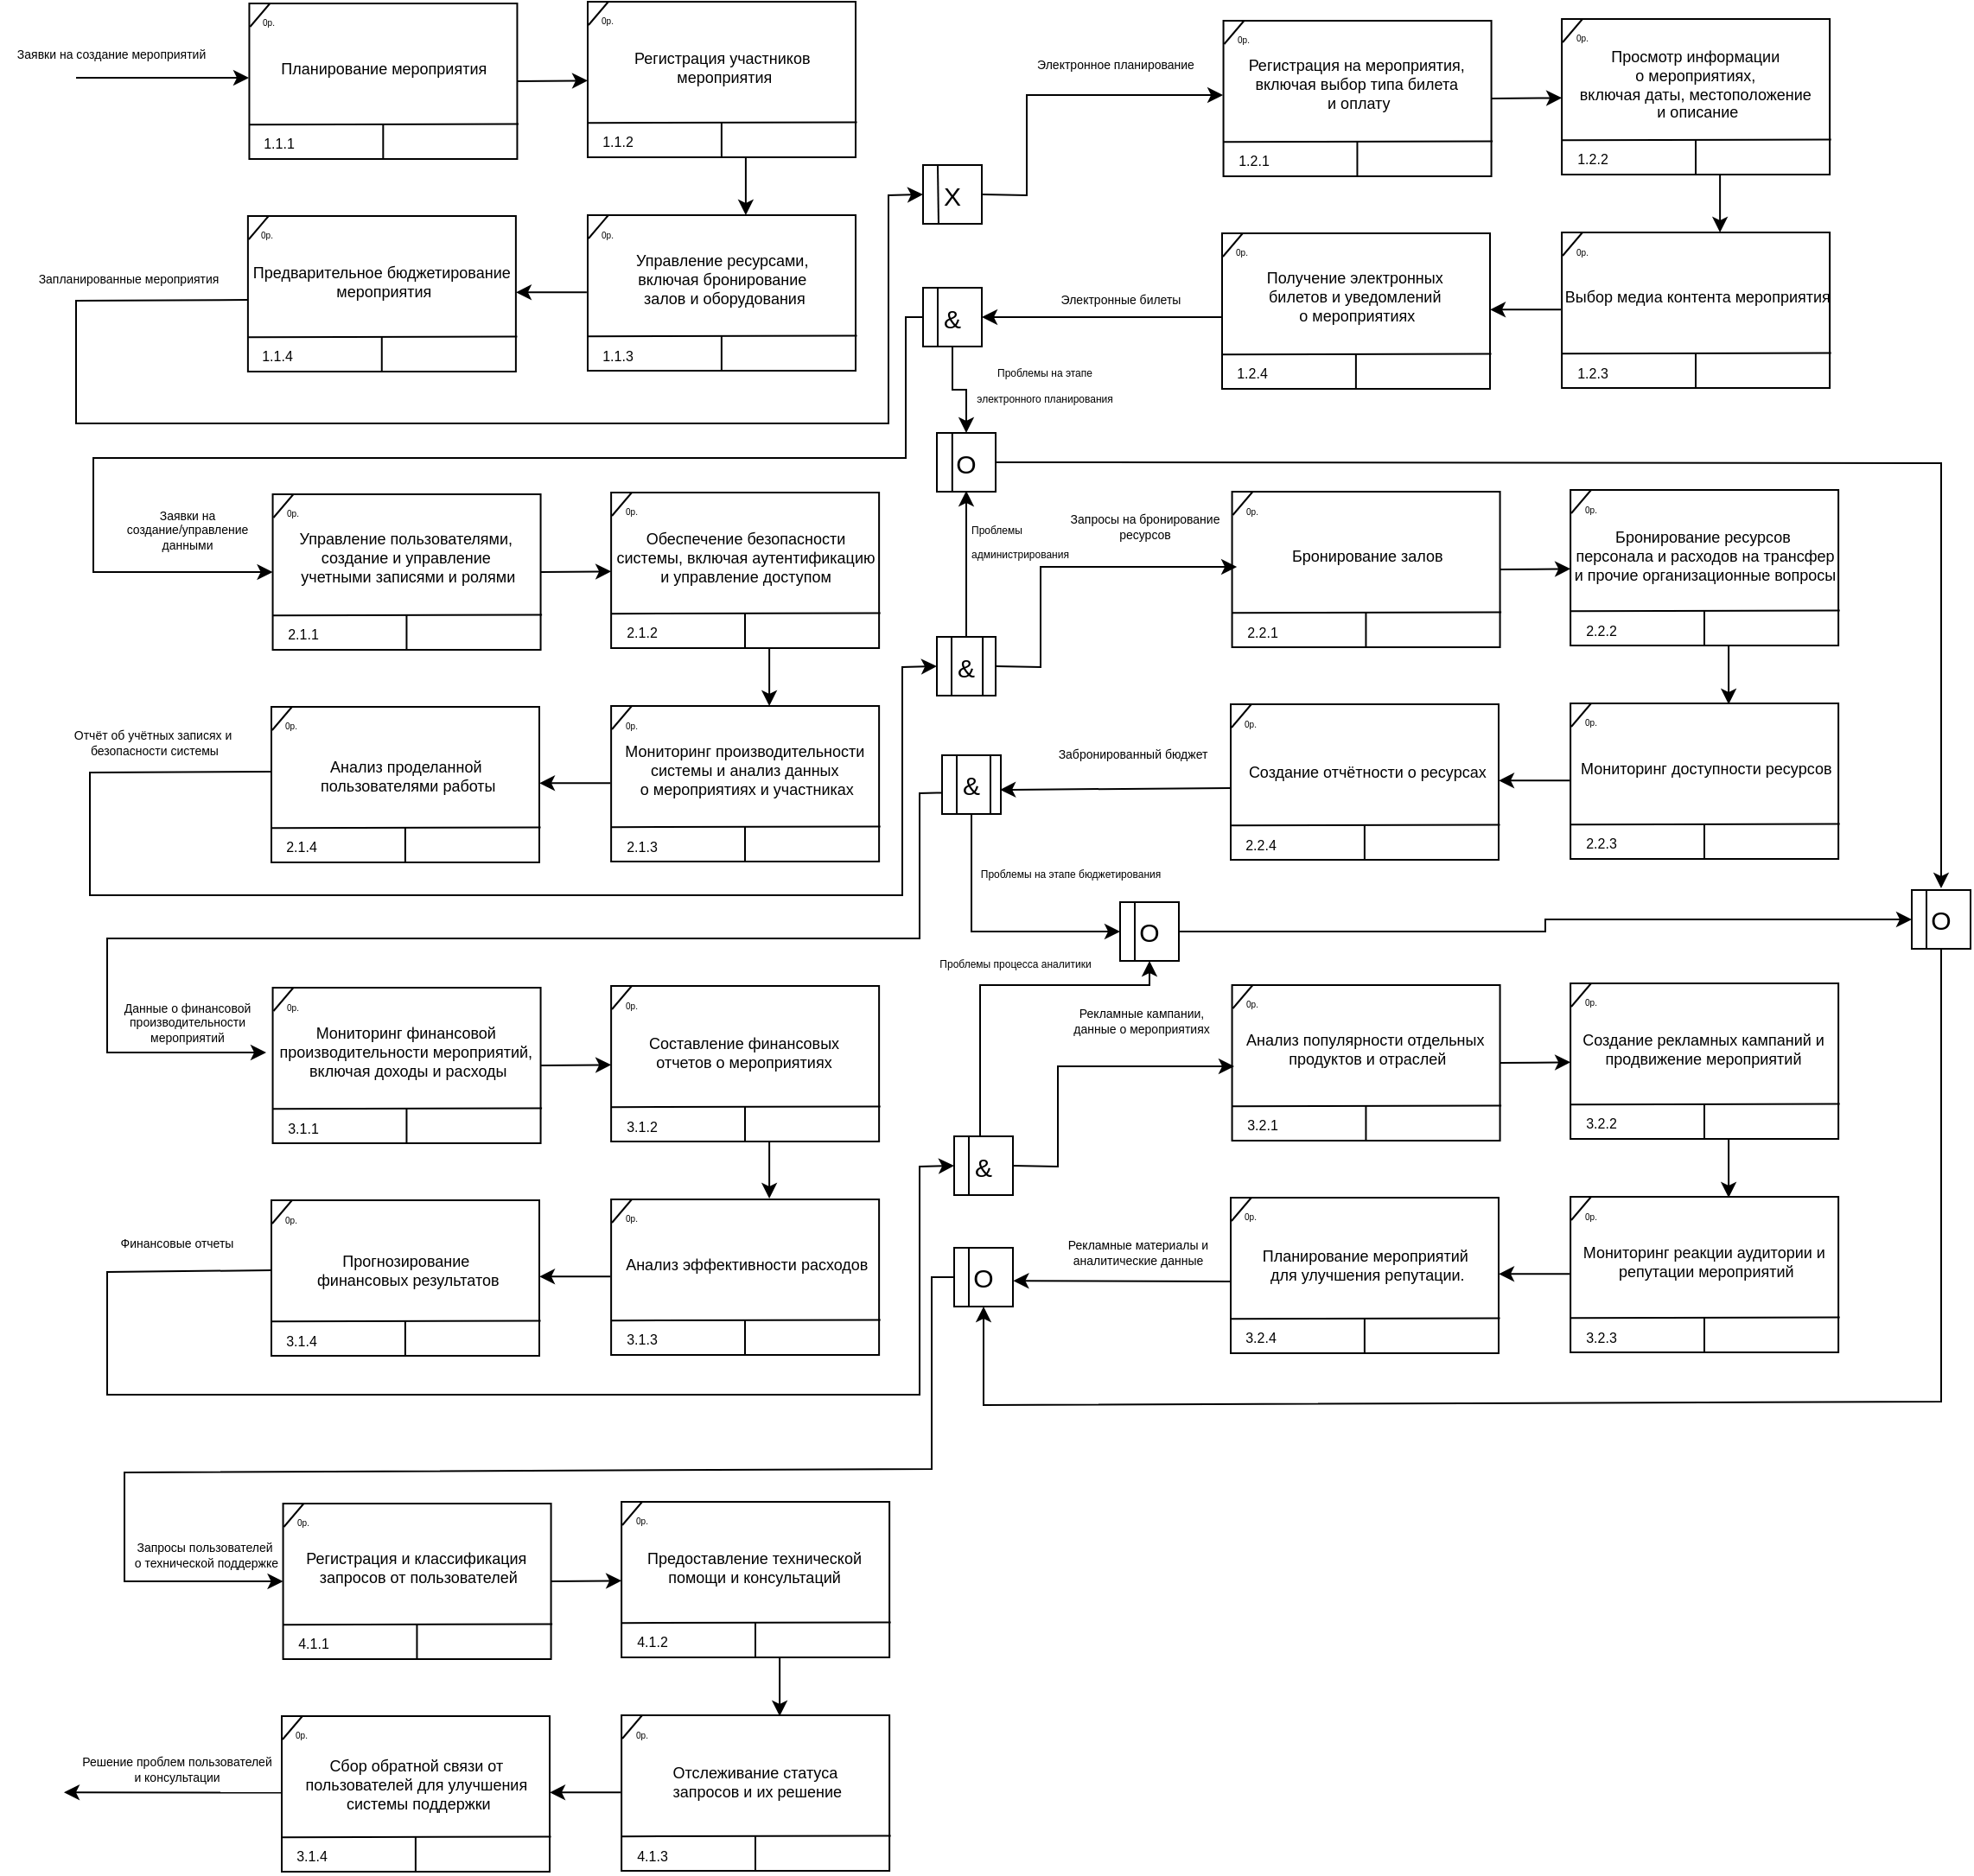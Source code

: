 <mxfile version="21.8.2" type="device">
  <diagram name="Страница — 1" id="gIKp3Uan3dsmI0In-pl2">
    <mxGraphModel dx="591" dy="135" grid="0" gridSize="10" guides="1" tooltips="1" connect="1" arrows="1" fold="1" page="0" pageScale="1" pageWidth="827" pageHeight="1169" background="none" math="0" shadow="0">
      <root>
        <mxCell id="0" />
        <mxCell id="1" parent="0" />
        <mxCell id="eWaYEDoaf7_sY-xYZwq4-2" value="Заявки на создание мероприятий" style="text;html=1;align=center;verticalAlign=middle;resizable=0;points=[];autosize=1;strokeColor=none;fillColor=none;fontSize=7;" parent="1" vertex="1">
          <mxGeometry x="-43.39" y="87" width="127" height="20" as="geometry" />
        </mxCell>
        <mxCell id="eWaYEDoaf7_sY-xYZwq4-3" value="" style="endArrow=classic;html=1;rounded=0;entryX=0;entryY=0.5;entryDx=0;entryDy=0;" parent="1" edge="1">
          <mxGeometry width="50" height="50" relative="1" as="geometry">
            <mxPoint y="110" as="sourcePoint" />
            <mxPoint x="100" y="110" as="targetPoint" />
          </mxGeometry>
        </mxCell>
        <mxCell id="eWaYEDoaf7_sY-xYZwq4-46" value="" style="rounded=0;whiteSpace=wrap;html=1;gradientColor=none;glass=0;shadow=0;" parent="1" vertex="1">
          <mxGeometry x="100.22" y="67" width="155" height="90" as="geometry" />
        </mxCell>
        <mxCell id="eWaYEDoaf7_sY-xYZwq4-47" value="" style="endArrow=none;html=1;rounded=0;exitX=0.003;exitY=0.15;exitDx=0;exitDy=0;entryX=0.077;entryY=0;entryDx=0;entryDy=0;entryPerimeter=0;jumpSize=100;endSize=6;jumpStyle=none;exitPerimeter=0;" parent="1" source="eWaYEDoaf7_sY-xYZwq4-46" target="eWaYEDoaf7_sY-xYZwq4-46" edge="1">
          <mxGeometry width="50" height="50" relative="1" as="geometry">
            <mxPoint x="100.22" y="80.32" as="sourcePoint" />
            <mxPoint x="114.74" y="67.0" as="targetPoint" />
          </mxGeometry>
        </mxCell>
        <mxCell id="eWaYEDoaf7_sY-xYZwq4-48" value="0р." style="text;html=1;align=center;verticalAlign=middle;resizable=0;points=[];autosize=1;strokeColor=none;fillColor=none;fontSize=5;" parent="1" vertex="1">
          <mxGeometry x="96.22" y="67" width="30" height="20" as="geometry" />
        </mxCell>
        <mxCell id="eWaYEDoaf7_sY-xYZwq4-49" value="" style="endArrow=none;html=1;rounded=0;exitX=0.002;exitY=0.635;exitDx=0;exitDy=0;exitPerimeter=0;entryX=1.005;entryY=0.786;entryDx=0;entryDy=0;entryPerimeter=0;" parent="1" edge="1">
          <mxGeometry width="50" height="50" relative="1" as="geometry">
            <mxPoint x="100.46" y="137.1" as="sourcePoint" />
            <mxPoint x="255.995" y="136.74" as="targetPoint" />
          </mxGeometry>
        </mxCell>
        <mxCell id="eWaYEDoaf7_sY-xYZwq4-50" value="1.1.1" style="text;html=1;align=center;verticalAlign=middle;resizable=0;points=[];autosize=1;strokeColor=none;fillColor=none;fontSize=8;" parent="1" vertex="1">
          <mxGeometry x="97.22" y="138" width="40" height="20" as="geometry" />
        </mxCell>
        <mxCell id="eWaYEDoaf7_sY-xYZwq4-51" value="&lt;p style=&quot;margin: 0cm; text-indent: 35.45pt;&quot; class=&quot;MsoListParagraph&quot;&gt;Планирование мероприятия&lt;/p&gt;" style="text;html=1;align=center;verticalAlign=middle;resizable=0;points=[];autosize=1;strokeColor=none;fillColor=none;fontSize=9;" parent="1" vertex="1">
          <mxGeometry x="62.22" y="93" width="184" height="23" as="geometry" />
        </mxCell>
        <mxCell id="eWaYEDoaf7_sY-xYZwq4-52" value="" style="endArrow=none;html=1;rounded=0;entryX=0.5;entryY=1;entryDx=0;entryDy=0;" parent="1" edge="1">
          <mxGeometry width="50" height="50" relative="1" as="geometry">
            <mxPoint x="177.66" y="137" as="sourcePoint" />
            <mxPoint x="177.66" y="157" as="targetPoint" />
          </mxGeometry>
        </mxCell>
        <mxCell id="eWaYEDoaf7_sY-xYZwq4-59" value="" style="rounded=0;whiteSpace=wrap;html=1;gradientColor=none;glass=0;shadow=0;" parent="1" vertex="1">
          <mxGeometry x="296" y="66" width="155" height="90" as="geometry" />
        </mxCell>
        <mxCell id="eWaYEDoaf7_sY-xYZwq4-60" value="" style="endArrow=none;html=1;rounded=0;exitX=0.003;exitY=0.15;exitDx=0;exitDy=0;entryX=0.077;entryY=0;entryDx=0;entryDy=0;entryPerimeter=0;jumpSize=100;endSize=6;jumpStyle=none;exitPerimeter=0;" parent="1" source="eWaYEDoaf7_sY-xYZwq4-59" target="eWaYEDoaf7_sY-xYZwq4-59" edge="1">
          <mxGeometry width="50" height="50" relative="1" as="geometry">
            <mxPoint x="296" y="79.32" as="sourcePoint" />
            <mxPoint x="310.52" y="66.0" as="targetPoint" />
          </mxGeometry>
        </mxCell>
        <mxCell id="eWaYEDoaf7_sY-xYZwq4-61" value="0р." style="text;html=1;align=center;verticalAlign=middle;resizable=0;points=[];autosize=1;strokeColor=none;fillColor=none;fontSize=5;" parent="1" vertex="1">
          <mxGeometry x="292" y="66" width="30" height="20" as="geometry" />
        </mxCell>
        <mxCell id="eWaYEDoaf7_sY-xYZwq4-62" value="" style="endArrow=none;html=1;rounded=0;exitX=0.002;exitY=0.635;exitDx=0;exitDy=0;exitPerimeter=0;entryX=1.005;entryY=0.786;entryDx=0;entryDy=0;entryPerimeter=0;" parent="1" edge="1">
          <mxGeometry width="50" height="50" relative="1" as="geometry">
            <mxPoint x="296.24" y="136.1" as="sourcePoint" />
            <mxPoint x="451.775" y="135.74" as="targetPoint" />
          </mxGeometry>
        </mxCell>
        <mxCell id="eWaYEDoaf7_sY-xYZwq4-63" value="1.1.2" style="text;html=1;align=center;verticalAlign=middle;resizable=0;points=[];autosize=1;strokeColor=none;fillColor=none;fontSize=8;" parent="1" vertex="1">
          <mxGeometry x="293" y="137" width="40" height="20" as="geometry" />
        </mxCell>
        <mxCell id="eWaYEDoaf7_sY-xYZwq4-64" value="&lt;p style=&quot;margin: 0cm; text-indent: 35.45pt;&quot; class=&quot;MsoListParagraph&quot;&gt;Регистрация участников&amp;nbsp;&lt;/p&gt;&lt;p style=&quot;margin: 0cm; text-indent: 35.45pt;&quot; class=&quot;MsoListParagraph&quot;&gt;мероприятия&lt;br&gt;&lt;/p&gt;" style="text;html=1;align=center;verticalAlign=middle;resizable=0;points=[];autosize=1;strokeColor=none;fillColor=none;fontSize=9;" parent="1" vertex="1">
          <mxGeometry x="266" y="87" width="170" height="34" as="geometry" />
        </mxCell>
        <mxCell id="eWaYEDoaf7_sY-xYZwq4-65" value="" style="endArrow=none;html=1;rounded=0;entryX=0.5;entryY=1;entryDx=0;entryDy=0;" parent="1" edge="1">
          <mxGeometry width="50" height="50" relative="1" as="geometry">
            <mxPoint x="373.44" y="136" as="sourcePoint" />
            <mxPoint x="373.44" y="156" as="targetPoint" />
          </mxGeometry>
        </mxCell>
        <mxCell id="eWaYEDoaf7_sY-xYZwq4-66" value="" style="endArrow=classic;html=1;rounded=0;exitX=1;exitY=0.5;exitDx=0;exitDy=0;" parent="1" source="eWaYEDoaf7_sY-xYZwq4-46" target="eWaYEDoaf7_sY-xYZwq4-59" edge="1">
          <mxGeometry width="50" height="50" relative="1" as="geometry">
            <mxPoint x="260" y="160" as="sourcePoint" />
            <mxPoint x="300" y="110" as="targetPoint" />
          </mxGeometry>
        </mxCell>
        <mxCell id="eWaYEDoaf7_sY-xYZwq4-67" value="" style="rounded=0;whiteSpace=wrap;html=1;gradientColor=none;glass=0;shadow=0;" parent="1" vertex="1">
          <mxGeometry x="296" y="189.5" width="155" height="90" as="geometry" />
        </mxCell>
        <mxCell id="eWaYEDoaf7_sY-xYZwq4-68" value="" style="endArrow=none;html=1;rounded=0;exitX=0.003;exitY=0.15;exitDx=0;exitDy=0;entryX=0.077;entryY=0;entryDx=0;entryDy=0;entryPerimeter=0;jumpSize=100;endSize=6;jumpStyle=none;exitPerimeter=0;" parent="1" source="eWaYEDoaf7_sY-xYZwq4-67" target="eWaYEDoaf7_sY-xYZwq4-67" edge="1">
          <mxGeometry width="50" height="50" relative="1" as="geometry">
            <mxPoint x="296" y="202.82" as="sourcePoint" />
            <mxPoint x="310.52" y="189.5" as="targetPoint" />
          </mxGeometry>
        </mxCell>
        <mxCell id="eWaYEDoaf7_sY-xYZwq4-69" value="0р." style="text;html=1;align=center;verticalAlign=middle;resizable=0;points=[];autosize=1;strokeColor=none;fillColor=none;fontSize=5;" parent="1" vertex="1">
          <mxGeometry x="292" y="189.5" width="30" height="20" as="geometry" />
        </mxCell>
        <mxCell id="eWaYEDoaf7_sY-xYZwq4-70" value="" style="endArrow=none;html=1;rounded=0;exitX=0.002;exitY=0.635;exitDx=0;exitDy=0;exitPerimeter=0;entryX=1.005;entryY=0.786;entryDx=0;entryDy=0;entryPerimeter=0;" parent="1" edge="1">
          <mxGeometry width="50" height="50" relative="1" as="geometry">
            <mxPoint x="296.24" y="259.6" as="sourcePoint" />
            <mxPoint x="451.775" y="259.24" as="targetPoint" />
          </mxGeometry>
        </mxCell>
        <mxCell id="eWaYEDoaf7_sY-xYZwq4-71" value="1.1.3" style="text;html=1;align=center;verticalAlign=middle;resizable=0;points=[];autosize=1;strokeColor=none;fillColor=none;fontSize=8;" parent="1" vertex="1">
          <mxGeometry x="293" y="260.5" width="40" height="20" as="geometry" />
        </mxCell>
        <mxCell id="eWaYEDoaf7_sY-xYZwq4-72" value="&lt;p style=&quot;border-color: var(--border-color); margin: 0cm; text-indent: 35.45pt;&quot; class=&quot;MsoListParagraph&quot;&gt;Управление ресурсами,&amp;nbsp;&lt;/p&gt;&lt;p style=&quot;border-color: var(--border-color); margin: 0cm; text-indent: 35.45pt;&quot; class=&quot;MsoListParagraph&quot;&gt;включая бронирование&amp;nbsp;&lt;/p&gt;&lt;p style=&quot;border-color: var(--border-color); margin: 0cm; text-indent: 35.45pt;&quot; class=&quot;MsoListParagraph&quot;&gt;залов и оборудования&lt;/p&gt;" style="text;html=1;align=center;verticalAlign=middle;resizable=0;points=[];autosize=1;strokeColor=none;fillColor=none;fontSize=9;" parent="1" vertex="1">
          <mxGeometry x="267" y="204.5" width="167" height="44" as="geometry" />
        </mxCell>
        <mxCell id="eWaYEDoaf7_sY-xYZwq4-73" value="" style="endArrow=none;html=1;rounded=0;entryX=0.5;entryY=1;entryDx=0;entryDy=0;" parent="1" edge="1">
          <mxGeometry width="50" height="50" relative="1" as="geometry">
            <mxPoint x="373.44" y="259.5" as="sourcePoint" />
            <mxPoint x="373.44" y="279.5" as="targetPoint" />
          </mxGeometry>
        </mxCell>
        <mxCell id="eWaYEDoaf7_sY-xYZwq4-74" value="" style="endArrow=classic;html=1;rounded=0;entryX=0.59;entryY=0;entryDx=0;entryDy=0;exitX=0.59;exitY=1.001;exitDx=0;exitDy=0;exitPerimeter=0;entryPerimeter=0;" parent="1" source="eWaYEDoaf7_sY-xYZwq4-59" target="eWaYEDoaf7_sY-xYZwq4-67" edge="1">
          <mxGeometry width="50" height="50" relative="1" as="geometry">
            <mxPoint x="387" y="156" as="sourcePoint" />
            <mxPoint x="387.5" y="188.5" as="targetPoint" />
          </mxGeometry>
        </mxCell>
        <mxCell id="eWaYEDoaf7_sY-xYZwq4-76" value="" style="rounded=0;whiteSpace=wrap;html=1;gradientColor=none;glass=0;shadow=0;" parent="1" vertex="1">
          <mxGeometry x="99.44" y="190" width="155" height="90" as="geometry" />
        </mxCell>
        <mxCell id="eWaYEDoaf7_sY-xYZwq4-77" value="" style="endArrow=none;html=1;rounded=0;exitX=0.003;exitY=0.15;exitDx=0;exitDy=0;entryX=0.077;entryY=0;entryDx=0;entryDy=0;entryPerimeter=0;jumpSize=100;endSize=6;jumpStyle=none;exitPerimeter=0;" parent="1" source="eWaYEDoaf7_sY-xYZwq4-76" target="eWaYEDoaf7_sY-xYZwq4-76" edge="1">
          <mxGeometry width="50" height="50" relative="1" as="geometry">
            <mxPoint x="99.44" y="203.32" as="sourcePoint" />
            <mxPoint x="113.96" y="190.0" as="targetPoint" />
          </mxGeometry>
        </mxCell>
        <mxCell id="eWaYEDoaf7_sY-xYZwq4-78" value="0р." style="text;html=1;align=center;verticalAlign=middle;resizable=0;points=[];autosize=1;strokeColor=none;fillColor=none;fontSize=5;" parent="1" vertex="1">
          <mxGeometry x="95.44" y="190" width="30" height="20" as="geometry" />
        </mxCell>
        <mxCell id="eWaYEDoaf7_sY-xYZwq4-79" value="" style="endArrow=none;html=1;rounded=0;exitX=0.002;exitY=0.635;exitDx=0;exitDy=0;exitPerimeter=0;entryX=1.005;entryY=0.786;entryDx=0;entryDy=0;entryPerimeter=0;" parent="1" edge="1">
          <mxGeometry width="50" height="50" relative="1" as="geometry">
            <mxPoint x="99.68" y="260.1" as="sourcePoint" />
            <mxPoint x="255.215" y="259.74" as="targetPoint" />
          </mxGeometry>
        </mxCell>
        <mxCell id="eWaYEDoaf7_sY-xYZwq4-80" value="1.1.4" style="text;html=1;align=center;verticalAlign=middle;resizable=0;points=[];autosize=1;strokeColor=none;fillColor=none;fontSize=8;" parent="1" vertex="1">
          <mxGeometry x="96.44" y="261" width="40" height="20" as="geometry" />
        </mxCell>
        <mxCell id="eWaYEDoaf7_sY-xYZwq4-81" value="&lt;p style=&quot;margin: 0cm; text-indent: 35.45pt;&quot; class=&quot;MsoListParagraph&quot;&gt;Предварительное бюджетирование&amp;nbsp;&lt;/p&gt;&lt;p style=&quot;margin: 0cm; text-indent: 35.45pt;&quot; class=&quot;MsoListParagraph&quot;&gt;мероприятия&lt;br&gt;&lt;/p&gt;" style="text;html=1;align=center;verticalAlign=middle;resizable=0;points=[];autosize=1;strokeColor=none;fillColor=none;fontSize=9;" parent="1" vertex="1">
          <mxGeometry x="45.44" y="211" width="217" height="34" as="geometry" />
        </mxCell>
        <mxCell id="eWaYEDoaf7_sY-xYZwq4-82" value="" style="endArrow=none;html=1;rounded=0;entryX=0.5;entryY=1;entryDx=0;entryDy=0;" parent="1" edge="1">
          <mxGeometry width="50" height="50" relative="1" as="geometry">
            <mxPoint x="176.88" y="260" as="sourcePoint" />
            <mxPoint x="176.88" y="280" as="targetPoint" />
          </mxGeometry>
        </mxCell>
        <mxCell id="eWaYEDoaf7_sY-xYZwq4-83" value="" style="endArrow=none;html=1;rounded=0;exitX=1;exitY=0.5;exitDx=0;exitDy=0;startArrow=classic;startFill=1;endFill=0;" parent="1" edge="1">
          <mxGeometry width="50" height="50" relative="1" as="geometry">
            <mxPoint x="254.44" y="234.14" as="sourcePoint" />
            <mxPoint x="295.44" y="234.14" as="targetPoint" />
          </mxGeometry>
        </mxCell>
        <mxCell id="eWaYEDoaf7_sY-xYZwq4-84" value="" style="endArrow=none;html=1;rounded=0;entryX=0;entryY=0.5;entryDx=0;entryDy=0;startArrow=classic;startFill=1;endFill=0;exitX=0;exitY=0.5;exitDx=0;exitDy=0;" parent="1" source="eWaYEDoaf7_sY-xYZwq4-304" edge="1">
          <mxGeometry width="50" height="50" relative="1" as="geometry">
            <mxPoint x="-0.56" y="238.5" as="sourcePoint" />
            <mxPoint x="99.44" y="238.5" as="targetPoint" />
            <Array as="points">
              <mxPoint x="470" y="178" />
              <mxPoint x="470" y="310" />
              <mxPoint y="310" />
              <mxPoint y="239" />
            </Array>
          </mxGeometry>
        </mxCell>
        <mxCell id="eWaYEDoaf7_sY-xYZwq4-85" value="Запланированные мероприятия" style="text;html=1;align=center;verticalAlign=middle;resizable=0;points=[];autosize=1;strokeColor=none;fillColor=none;fontSize=7;" parent="1" vertex="1">
          <mxGeometry x="-31" y="216.5" width="122" height="20" as="geometry" />
        </mxCell>
        <mxCell id="eWaYEDoaf7_sY-xYZwq4-86" value="Электронное планирование" style="text;html=1;align=center;verticalAlign=middle;resizable=0;points=[];autosize=1;strokeColor=none;fillColor=none;fontSize=7;" parent="1" vertex="1">
          <mxGeometry x="546.56" y="93" width="109" height="20" as="geometry" />
        </mxCell>
        <mxCell id="eWaYEDoaf7_sY-xYZwq4-87" value="" style="endArrow=classic;html=1;rounded=0;entryX=0;entryY=0.5;entryDx=0;entryDy=0;exitX=1;exitY=0.5;exitDx=0;exitDy=0;" parent="1" source="eWaYEDoaf7_sY-xYZwq4-304" edge="1">
          <mxGeometry width="50" height="50" relative="1" as="geometry">
            <mxPoint x="563.56" y="120" as="sourcePoint" />
            <mxPoint x="663.56" y="120" as="targetPoint" />
            <Array as="points">
              <mxPoint x="550" y="178" />
              <mxPoint x="550" y="120" />
            </Array>
          </mxGeometry>
        </mxCell>
        <mxCell id="eWaYEDoaf7_sY-xYZwq4-88" value="" style="rounded=0;whiteSpace=wrap;html=1;gradientColor=none;glass=0;shadow=0;" parent="1" vertex="1">
          <mxGeometry x="663.78" y="77" width="155" height="90" as="geometry" />
        </mxCell>
        <mxCell id="eWaYEDoaf7_sY-xYZwq4-89" value="" style="endArrow=none;html=1;rounded=0;exitX=0.003;exitY=0.15;exitDx=0;exitDy=0;entryX=0.077;entryY=0;entryDx=0;entryDy=0;entryPerimeter=0;jumpSize=100;endSize=6;jumpStyle=none;exitPerimeter=0;" parent="1" source="eWaYEDoaf7_sY-xYZwq4-88" target="eWaYEDoaf7_sY-xYZwq4-88" edge="1">
          <mxGeometry width="50" height="50" relative="1" as="geometry">
            <mxPoint x="663.78" y="90.32" as="sourcePoint" />
            <mxPoint x="678.3" y="77.0" as="targetPoint" />
          </mxGeometry>
        </mxCell>
        <mxCell id="eWaYEDoaf7_sY-xYZwq4-90" value="0р." style="text;html=1;align=center;verticalAlign=middle;resizable=0;points=[];autosize=1;strokeColor=none;fillColor=none;fontSize=5;" parent="1" vertex="1">
          <mxGeometry x="659.78" y="77" width="30" height="20" as="geometry" />
        </mxCell>
        <mxCell id="eWaYEDoaf7_sY-xYZwq4-91" value="" style="endArrow=none;html=1;rounded=0;exitX=0.002;exitY=0.635;exitDx=0;exitDy=0;exitPerimeter=0;entryX=1.005;entryY=0.786;entryDx=0;entryDy=0;entryPerimeter=0;" parent="1" edge="1">
          <mxGeometry width="50" height="50" relative="1" as="geometry">
            <mxPoint x="664.02" y="147.1" as="sourcePoint" />
            <mxPoint x="819.555" y="146.74" as="targetPoint" />
          </mxGeometry>
        </mxCell>
        <mxCell id="eWaYEDoaf7_sY-xYZwq4-92" value="1.2.1" style="text;html=1;align=center;verticalAlign=middle;resizable=0;points=[];autosize=1;strokeColor=none;fillColor=none;fontSize=8;" parent="1" vertex="1">
          <mxGeometry x="660.78" y="148" width="40" height="20" as="geometry" />
        </mxCell>
        <mxCell id="eWaYEDoaf7_sY-xYZwq4-93" value="&lt;p style=&quot;margin: 0cm; text-indent: 35.45pt;&quot; class=&quot;MsoListParagraph&quot;&gt;Регистрация на мероприятия,&amp;nbsp;&lt;/p&gt;&lt;p style=&quot;margin: 0cm; text-indent: 35.45pt;&quot; class=&quot;MsoListParagraph&quot;&gt;включая выбор типа билета&amp;nbsp;&lt;/p&gt;&lt;p style=&quot;margin: 0cm; text-indent: 35.45pt;&quot; class=&quot;MsoListParagraph&quot;&gt;и оплату&lt;br&gt;&lt;/p&gt;" style="text;html=1;align=center;verticalAlign=middle;resizable=0;points=[];autosize=1;strokeColor=none;fillColor=none;fontSize=9;" parent="1" vertex="1">
          <mxGeometry x="621.78" y="92" width="193" height="44" as="geometry" />
        </mxCell>
        <mxCell id="eWaYEDoaf7_sY-xYZwq4-94" value="" style="endArrow=none;html=1;rounded=0;entryX=0.5;entryY=1;entryDx=0;entryDy=0;" parent="1" edge="1">
          <mxGeometry width="50" height="50" relative="1" as="geometry">
            <mxPoint x="741.22" y="147" as="sourcePoint" />
            <mxPoint x="741.22" y="167" as="targetPoint" />
          </mxGeometry>
        </mxCell>
        <mxCell id="eWaYEDoaf7_sY-xYZwq4-95" value="" style="rounded=0;whiteSpace=wrap;html=1;gradientColor=none;glass=0;shadow=0;" parent="1" vertex="1">
          <mxGeometry x="859.56" y="76" width="155" height="90" as="geometry" />
        </mxCell>
        <mxCell id="eWaYEDoaf7_sY-xYZwq4-96" value="" style="endArrow=none;html=1;rounded=0;exitX=0.003;exitY=0.15;exitDx=0;exitDy=0;entryX=0.077;entryY=0;entryDx=0;entryDy=0;entryPerimeter=0;jumpSize=100;endSize=6;jumpStyle=none;exitPerimeter=0;" parent="1" source="eWaYEDoaf7_sY-xYZwq4-95" target="eWaYEDoaf7_sY-xYZwq4-95" edge="1">
          <mxGeometry width="50" height="50" relative="1" as="geometry">
            <mxPoint x="859.56" y="89.32" as="sourcePoint" />
            <mxPoint x="874.08" y="76.0" as="targetPoint" />
          </mxGeometry>
        </mxCell>
        <mxCell id="eWaYEDoaf7_sY-xYZwq4-97" value="0р." style="text;html=1;align=center;verticalAlign=middle;resizable=0;points=[];autosize=1;strokeColor=none;fillColor=none;fontSize=5;" parent="1" vertex="1">
          <mxGeometry x="855.56" y="76" width="30" height="20" as="geometry" />
        </mxCell>
        <mxCell id="eWaYEDoaf7_sY-xYZwq4-98" value="" style="endArrow=none;html=1;rounded=0;exitX=0.002;exitY=0.635;exitDx=0;exitDy=0;exitPerimeter=0;entryX=1.005;entryY=0.786;entryDx=0;entryDy=0;entryPerimeter=0;" parent="1" edge="1">
          <mxGeometry width="50" height="50" relative="1" as="geometry">
            <mxPoint x="859.8" y="146.1" as="sourcePoint" />
            <mxPoint x="1015.335" y="145.74" as="targetPoint" />
          </mxGeometry>
        </mxCell>
        <mxCell id="eWaYEDoaf7_sY-xYZwq4-99" value="1.2.2" style="text;html=1;align=center;verticalAlign=middle;resizable=0;points=[];autosize=1;strokeColor=none;fillColor=none;fontSize=8;" parent="1" vertex="1">
          <mxGeometry x="856.56" y="147" width="40" height="20" as="geometry" />
        </mxCell>
        <mxCell id="eWaYEDoaf7_sY-xYZwq4-100" value="&lt;p style=&quot;margin: 0cm; text-indent: 35.45pt;&quot; class=&quot;MsoListParagraph&quot;&gt;Просмотр информации&amp;nbsp;&lt;/p&gt;&lt;p style=&quot;margin: 0cm; text-indent: 35.45pt;&quot; class=&quot;MsoListParagraph&quot;&gt;о мероприятиях,&amp;nbsp;&lt;/p&gt;&lt;p style=&quot;margin: 0cm; text-indent: 35.45pt;&quot; class=&quot;MsoListParagraph&quot;&gt;включая даты, местоположение&amp;nbsp;&lt;/p&gt;&lt;p style=&quot;margin: 0cm; text-indent: 35.45pt;&quot; class=&quot;MsoListParagraph&quot;&gt;и описание&lt;br&gt;&lt;/p&gt;" style="text;html=1;align=center;verticalAlign=middle;resizable=0;points=[];autosize=1;strokeColor=none;fillColor=none;fontSize=9;" parent="1" vertex="1">
          <mxGeometry x="812.56" y="86" width="202" height="55" as="geometry" />
        </mxCell>
        <mxCell id="eWaYEDoaf7_sY-xYZwq4-101" value="" style="endArrow=none;html=1;rounded=0;entryX=0.5;entryY=1;entryDx=0;entryDy=0;" parent="1" edge="1">
          <mxGeometry width="50" height="50" relative="1" as="geometry">
            <mxPoint x="937" y="146" as="sourcePoint" />
            <mxPoint x="937" y="166" as="targetPoint" />
          </mxGeometry>
        </mxCell>
        <mxCell id="eWaYEDoaf7_sY-xYZwq4-102" value="" style="endArrow=classic;html=1;rounded=0;exitX=1;exitY=0.5;exitDx=0;exitDy=0;" parent="1" source="eWaYEDoaf7_sY-xYZwq4-88" target="eWaYEDoaf7_sY-xYZwq4-95" edge="1">
          <mxGeometry width="50" height="50" relative="1" as="geometry">
            <mxPoint x="823.56" y="170" as="sourcePoint" />
            <mxPoint x="863.56" y="120" as="targetPoint" />
          </mxGeometry>
        </mxCell>
        <mxCell id="eWaYEDoaf7_sY-xYZwq4-103" value="" style="rounded=0;whiteSpace=wrap;html=1;gradientColor=none;glass=0;shadow=0;" parent="1" vertex="1">
          <mxGeometry x="859.56" y="199.5" width="155" height="90" as="geometry" />
        </mxCell>
        <mxCell id="eWaYEDoaf7_sY-xYZwq4-104" value="" style="endArrow=none;html=1;rounded=0;exitX=0.003;exitY=0.15;exitDx=0;exitDy=0;entryX=0.077;entryY=0;entryDx=0;entryDy=0;entryPerimeter=0;jumpSize=100;endSize=6;jumpStyle=none;exitPerimeter=0;" parent="1" source="eWaYEDoaf7_sY-xYZwq4-103" target="eWaYEDoaf7_sY-xYZwq4-103" edge="1">
          <mxGeometry width="50" height="50" relative="1" as="geometry">
            <mxPoint x="859.56" y="212.82" as="sourcePoint" />
            <mxPoint x="874.08" y="199.5" as="targetPoint" />
          </mxGeometry>
        </mxCell>
        <mxCell id="eWaYEDoaf7_sY-xYZwq4-105" value="0р." style="text;html=1;align=center;verticalAlign=middle;resizable=0;points=[];autosize=1;strokeColor=none;fillColor=none;fontSize=5;" parent="1" vertex="1">
          <mxGeometry x="855.56" y="199.5" width="30" height="20" as="geometry" />
        </mxCell>
        <mxCell id="eWaYEDoaf7_sY-xYZwq4-106" value="" style="endArrow=none;html=1;rounded=0;exitX=0.002;exitY=0.635;exitDx=0;exitDy=0;exitPerimeter=0;entryX=1.005;entryY=0.786;entryDx=0;entryDy=0;entryPerimeter=0;" parent="1" edge="1">
          <mxGeometry width="50" height="50" relative="1" as="geometry">
            <mxPoint x="859.8" y="269.6" as="sourcePoint" />
            <mxPoint x="1015.335" y="269.24" as="targetPoint" />
          </mxGeometry>
        </mxCell>
        <mxCell id="eWaYEDoaf7_sY-xYZwq4-107" value="1.2.3" style="text;html=1;align=center;verticalAlign=middle;resizable=0;points=[];autosize=1;strokeColor=none;fillColor=none;fontSize=8;" parent="1" vertex="1">
          <mxGeometry x="856.56" y="270.5" width="40" height="20" as="geometry" />
        </mxCell>
        <mxCell id="eWaYEDoaf7_sY-xYZwq4-108" value="&lt;p style=&quot;margin: 0cm; text-indent: 35.45pt;&quot; class=&quot;MsoListParagraph&quot;&gt;Выбор медиа контента мероприятия&lt;/p&gt;" style="text;html=1;align=center;verticalAlign=middle;resizable=0;points=[];autosize=1;strokeColor=none;fillColor=none;fontSize=9;" parent="1" vertex="1">
          <mxGeometry x="804.56" y="225.5" width="219" height="23" as="geometry" />
        </mxCell>
        <mxCell id="eWaYEDoaf7_sY-xYZwq4-109" value="" style="endArrow=none;html=1;rounded=0;entryX=0.5;entryY=1;entryDx=0;entryDy=0;" parent="1" edge="1">
          <mxGeometry width="50" height="50" relative="1" as="geometry">
            <mxPoint x="937" y="269.5" as="sourcePoint" />
            <mxPoint x="937" y="289.5" as="targetPoint" />
          </mxGeometry>
        </mxCell>
        <mxCell id="eWaYEDoaf7_sY-xYZwq4-110" value="" style="endArrow=classic;html=1;rounded=0;exitX=0.5;exitY=1;exitDx=0;exitDy=0;entryX=0.5;entryY=0;entryDx=0;entryDy=0;" parent="1" edge="1">
          <mxGeometry width="50" height="50" relative="1" as="geometry">
            <mxPoint x="951.06" y="166" as="sourcePoint" />
            <mxPoint x="951.06" y="199.5" as="targetPoint" />
          </mxGeometry>
        </mxCell>
        <mxCell id="eWaYEDoaf7_sY-xYZwq4-111" value="" style="rounded=0;whiteSpace=wrap;html=1;gradientColor=none;glass=0;shadow=0;" parent="1" vertex="1">
          <mxGeometry x="663" y="200" width="155" height="90" as="geometry" />
        </mxCell>
        <mxCell id="eWaYEDoaf7_sY-xYZwq4-112" value="" style="endArrow=none;html=1;rounded=0;exitX=0.003;exitY=0.15;exitDx=0;exitDy=0;entryX=0.077;entryY=0;entryDx=0;entryDy=0;entryPerimeter=0;jumpSize=100;endSize=6;jumpStyle=none;exitPerimeter=0;" parent="1" source="eWaYEDoaf7_sY-xYZwq4-111" target="eWaYEDoaf7_sY-xYZwq4-111" edge="1">
          <mxGeometry width="50" height="50" relative="1" as="geometry">
            <mxPoint x="663" y="213.32" as="sourcePoint" />
            <mxPoint x="677.52" y="200.0" as="targetPoint" />
          </mxGeometry>
        </mxCell>
        <mxCell id="eWaYEDoaf7_sY-xYZwq4-113" value="0р." style="text;html=1;align=center;verticalAlign=middle;resizable=0;points=[];autosize=1;strokeColor=none;fillColor=none;fontSize=5;" parent="1" vertex="1">
          <mxGeometry x="659" y="200" width="30" height="20" as="geometry" />
        </mxCell>
        <mxCell id="eWaYEDoaf7_sY-xYZwq4-114" value="" style="endArrow=none;html=1;rounded=0;exitX=0.002;exitY=0.635;exitDx=0;exitDy=0;exitPerimeter=0;entryX=1.005;entryY=0.786;entryDx=0;entryDy=0;entryPerimeter=0;" parent="1" edge="1">
          <mxGeometry width="50" height="50" relative="1" as="geometry">
            <mxPoint x="663.24" y="270.1" as="sourcePoint" />
            <mxPoint x="818.775" y="269.74" as="targetPoint" />
          </mxGeometry>
        </mxCell>
        <mxCell id="eWaYEDoaf7_sY-xYZwq4-115" value="1.2.4" style="text;html=1;align=center;verticalAlign=middle;resizable=0;points=[];autosize=1;strokeColor=none;fillColor=none;fontSize=8;" parent="1" vertex="1">
          <mxGeometry x="660" y="271" width="40" height="20" as="geometry" />
        </mxCell>
        <mxCell id="eWaYEDoaf7_sY-xYZwq4-116" value="&lt;p style=&quot;margin: 0cm; text-indent: 35.45pt;&quot; class=&quot;MsoListParagraph&quot;&gt;Получение электронных&amp;nbsp;&lt;/p&gt;&lt;p style=&quot;margin: 0cm; text-indent: 35.45pt;&quot; class=&quot;MsoListParagraph&quot;&gt;билетов и уведомлений&amp;nbsp;&lt;/p&gt;&lt;p style=&quot;margin: 0cm; text-indent: 35.45pt;&quot; class=&quot;MsoListParagraph&quot;&gt;о мероприятиях&lt;br&gt;&lt;/p&gt;" style="text;html=1;align=center;verticalAlign=middle;resizable=0;points=[];autosize=1;strokeColor=none;fillColor=none;fontSize=9;" parent="1" vertex="1">
          <mxGeometry x="632" y="215" width="170" height="44" as="geometry" />
        </mxCell>
        <mxCell id="eWaYEDoaf7_sY-xYZwq4-117" value="" style="endArrow=none;html=1;rounded=0;entryX=0.5;entryY=1;entryDx=0;entryDy=0;" parent="1" edge="1">
          <mxGeometry width="50" height="50" relative="1" as="geometry">
            <mxPoint x="740.44" y="270" as="sourcePoint" />
            <mxPoint x="740.44" y="290" as="targetPoint" />
          </mxGeometry>
        </mxCell>
        <mxCell id="eWaYEDoaf7_sY-xYZwq4-118" value="" style="endArrow=none;html=1;rounded=0;exitX=1;exitY=0.5;exitDx=0;exitDy=0;startArrow=classic;startFill=1;endFill=0;" parent="1" edge="1">
          <mxGeometry width="50" height="50" relative="1" as="geometry">
            <mxPoint x="818" y="244.14" as="sourcePoint" />
            <mxPoint x="859" y="244.14" as="targetPoint" />
          </mxGeometry>
        </mxCell>
        <mxCell id="eWaYEDoaf7_sY-xYZwq4-119" value="" style="endArrow=none;html=1;rounded=0;entryX=0;entryY=0.5;entryDx=0;entryDy=0;startArrow=classic;startFill=1;endFill=0;exitX=1;exitY=0.5;exitDx=0;exitDy=0;" parent="1" source="eWaYEDoaf7_sY-xYZwq4-316" edge="1">
          <mxGeometry width="50" height="50" relative="1" as="geometry">
            <mxPoint x="563" y="248.5" as="sourcePoint" />
            <mxPoint x="663" y="248.5" as="targetPoint" />
          </mxGeometry>
        </mxCell>
        <mxCell id="eWaYEDoaf7_sY-xYZwq4-120" value="&lt;p style=&quot;margin-bottom: 0cm; line-height: 30%;&quot; class=&quot;MsoNormal&quot;&gt;Электронные билеты&lt;/p&gt;" style="text;html=1;align=center;verticalAlign=middle;resizable=0;points=[];autosize=1;strokeColor=none;fillColor=none;fontSize=7;" parent="1" vertex="1">
          <mxGeometry x="560" y="224.5" width="87" height="21" as="geometry" />
        </mxCell>
        <mxCell id="eWaYEDoaf7_sY-xYZwq4-123" value="" style="rounded=0;whiteSpace=wrap;html=1;gradientColor=none;glass=0;shadow=0;" parent="1" vertex="1">
          <mxGeometry x="113.78" y="351" width="155" height="90" as="geometry" />
        </mxCell>
        <mxCell id="eWaYEDoaf7_sY-xYZwq4-124" value="" style="endArrow=none;html=1;rounded=0;exitX=0.003;exitY=0.15;exitDx=0;exitDy=0;entryX=0.077;entryY=0;entryDx=0;entryDy=0;entryPerimeter=0;jumpSize=100;endSize=6;jumpStyle=none;exitPerimeter=0;" parent="1" source="eWaYEDoaf7_sY-xYZwq4-123" target="eWaYEDoaf7_sY-xYZwq4-123" edge="1">
          <mxGeometry width="50" height="50" relative="1" as="geometry">
            <mxPoint x="113.78" y="364.32" as="sourcePoint" />
            <mxPoint x="128.3" y="351" as="targetPoint" />
          </mxGeometry>
        </mxCell>
        <mxCell id="eWaYEDoaf7_sY-xYZwq4-125" value="0р." style="text;html=1;align=center;verticalAlign=middle;resizable=0;points=[];autosize=1;strokeColor=none;fillColor=none;fontSize=5;" parent="1" vertex="1">
          <mxGeometry x="109.78" y="351" width="30" height="20" as="geometry" />
        </mxCell>
        <mxCell id="eWaYEDoaf7_sY-xYZwq4-126" value="" style="endArrow=none;html=1;rounded=0;exitX=0.002;exitY=0.635;exitDx=0;exitDy=0;exitPerimeter=0;entryX=1.005;entryY=0.786;entryDx=0;entryDy=0;entryPerimeter=0;" parent="1" edge="1">
          <mxGeometry width="50" height="50" relative="1" as="geometry">
            <mxPoint x="114.02" y="421.1" as="sourcePoint" />
            <mxPoint x="269.555" y="420.74" as="targetPoint" />
          </mxGeometry>
        </mxCell>
        <mxCell id="eWaYEDoaf7_sY-xYZwq4-127" value="2.1.1" style="text;html=1;align=center;verticalAlign=middle;resizable=0;points=[];autosize=1;strokeColor=none;fillColor=none;fontSize=8;" parent="1" vertex="1">
          <mxGeometry x="110.78" y="422" width="40" height="20" as="geometry" />
        </mxCell>
        <mxCell id="eWaYEDoaf7_sY-xYZwq4-128" value="&lt;p style=&quot;margin: 0cm; text-indent: 35.45pt;&quot; class=&quot;MsoListParagraph&quot;&gt;Управление пользователями,&amp;nbsp;&lt;/p&gt;&lt;p style=&quot;margin: 0cm; text-indent: 35.45pt;&quot; class=&quot;MsoListParagraph&quot;&gt;создание и управление&amp;nbsp;&lt;/p&gt;&lt;p style=&quot;margin: 0cm; text-indent: 35.45pt;&quot; class=&quot;MsoListParagraph&quot;&gt;учетными записями и ролями&lt;br&gt;&lt;/p&gt;" style="text;html=1;align=center;verticalAlign=middle;resizable=0;points=[];autosize=1;strokeColor=none;fillColor=none;fontSize=9;" parent="1" vertex="1">
          <mxGeometry x="72.78" y="366" width="191" height="44" as="geometry" />
        </mxCell>
        <mxCell id="eWaYEDoaf7_sY-xYZwq4-129" value="" style="endArrow=none;html=1;rounded=0;entryX=0.5;entryY=1;entryDx=0;entryDy=0;" parent="1" edge="1">
          <mxGeometry width="50" height="50" relative="1" as="geometry">
            <mxPoint x="191.22" y="421" as="sourcePoint" />
            <mxPoint x="191.22" y="441" as="targetPoint" />
          </mxGeometry>
        </mxCell>
        <mxCell id="eWaYEDoaf7_sY-xYZwq4-130" value="" style="rounded=0;whiteSpace=wrap;html=1;gradientColor=none;glass=0;shadow=0;" parent="1" vertex="1">
          <mxGeometry x="309.56" y="350" width="155" height="90" as="geometry" />
        </mxCell>
        <mxCell id="eWaYEDoaf7_sY-xYZwq4-131" value="" style="endArrow=none;html=1;rounded=0;exitX=0.003;exitY=0.15;exitDx=0;exitDy=0;entryX=0.077;entryY=0;entryDx=0;entryDy=0;entryPerimeter=0;jumpSize=100;endSize=6;jumpStyle=none;exitPerimeter=0;" parent="1" source="eWaYEDoaf7_sY-xYZwq4-130" target="eWaYEDoaf7_sY-xYZwq4-130" edge="1">
          <mxGeometry width="50" height="50" relative="1" as="geometry">
            <mxPoint x="309.56" y="363.32" as="sourcePoint" />
            <mxPoint x="324.08" y="350" as="targetPoint" />
          </mxGeometry>
        </mxCell>
        <mxCell id="eWaYEDoaf7_sY-xYZwq4-132" value="0р." style="text;html=1;align=center;verticalAlign=middle;resizable=0;points=[];autosize=1;strokeColor=none;fillColor=none;fontSize=5;" parent="1" vertex="1">
          <mxGeometry x="305.56" y="350" width="30" height="20" as="geometry" />
        </mxCell>
        <mxCell id="eWaYEDoaf7_sY-xYZwq4-133" value="" style="endArrow=none;html=1;rounded=0;exitX=0.002;exitY=0.635;exitDx=0;exitDy=0;exitPerimeter=0;entryX=1.005;entryY=0.786;entryDx=0;entryDy=0;entryPerimeter=0;" parent="1" edge="1">
          <mxGeometry width="50" height="50" relative="1" as="geometry">
            <mxPoint x="309.8" y="420.1" as="sourcePoint" />
            <mxPoint x="465.335" y="419.74" as="targetPoint" />
          </mxGeometry>
        </mxCell>
        <mxCell id="eWaYEDoaf7_sY-xYZwq4-134" value="2.1.2" style="text;html=1;align=center;verticalAlign=middle;resizable=0;points=[];autosize=1;strokeColor=none;fillColor=none;fontSize=8;" parent="1" vertex="1">
          <mxGeometry x="306.56" y="421" width="40" height="20" as="geometry" />
        </mxCell>
        <mxCell id="eWaYEDoaf7_sY-xYZwq4-136" value="" style="endArrow=none;html=1;rounded=0;entryX=0.5;entryY=1;entryDx=0;entryDy=0;" parent="1" edge="1">
          <mxGeometry width="50" height="50" relative="1" as="geometry">
            <mxPoint x="387" y="420" as="sourcePoint" />
            <mxPoint x="387" y="440" as="targetPoint" />
          </mxGeometry>
        </mxCell>
        <mxCell id="eWaYEDoaf7_sY-xYZwq4-137" value="" style="endArrow=classic;html=1;rounded=0;exitX=1;exitY=0.5;exitDx=0;exitDy=0;" parent="1" source="eWaYEDoaf7_sY-xYZwq4-123" target="eWaYEDoaf7_sY-xYZwq4-130" edge="1">
          <mxGeometry width="50" height="50" relative="1" as="geometry">
            <mxPoint x="273.56" y="444" as="sourcePoint" />
            <mxPoint x="313.56" y="394" as="targetPoint" />
          </mxGeometry>
        </mxCell>
        <mxCell id="eWaYEDoaf7_sY-xYZwq4-138" value="" style="rounded=0;whiteSpace=wrap;html=1;gradientColor=none;glass=0;shadow=0;" parent="1" vertex="1">
          <mxGeometry x="309.56" y="473.5" width="155" height="90" as="geometry" />
        </mxCell>
        <mxCell id="eWaYEDoaf7_sY-xYZwq4-139" value="" style="endArrow=none;html=1;rounded=0;exitX=0.003;exitY=0.15;exitDx=0;exitDy=0;entryX=0.077;entryY=0;entryDx=0;entryDy=0;entryPerimeter=0;jumpSize=100;endSize=6;jumpStyle=none;exitPerimeter=0;" parent="1" source="eWaYEDoaf7_sY-xYZwq4-138" target="eWaYEDoaf7_sY-xYZwq4-138" edge="1">
          <mxGeometry width="50" height="50" relative="1" as="geometry">
            <mxPoint x="309.56" y="486.82" as="sourcePoint" />
            <mxPoint x="324.08" y="473.5" as="targetPoint" />
          </mxGeometry>
        </mxCell>
        <mxCell id="eWaYEDoaf7_sY-xYZwq4-140" value="0р." style="text;html=1;align=center;verticalAlign=middle;resizable=0;points=[];autosize=1;strokeColor=none;fillColor=none;fontSize=5;" parent="1" vertex="1">
          <mxGeometry x="305.56" y="473.5" width="30" height="20" as="geometry" />
        </mxCell>
        <mxCell id="eWaYEDoaf7_sY-xYZwq4-141" value="" style="endArrow=none;html=1;rounded=0;exitX=0.002;exitY=0.635;exitDx=0;exitDy=0;exitPerimeter=0;entryX=1.005;entryY=0.786;entryDx=0;entryDy=0;entryPerimeter=0;" parent="1" edge="1">
          <mxGeometry width="50" height="50" relative="1" as="geometry">
            <mxPoint x="309.8" y="543.6" as="sourcePoint" />
            <mxPoint x="465.335" y="543.24" as="targetPoint" />
          </mxGeometry>
        </mxCell>
        <mxCell id="eWaYEDoaf7_sY-xYZwq4-142" value="2.1.3" style="text;html=1;align=center;verticalAlign=middle;resizable=0;points=[];autosize=1;strokeColor=none;fillColor=none;fontSize=8;" parent="1" vertex="1">
          <mxGeometry x="306.56" y="544.5" width="40" height="20" as="geometry" />
        </mxCell>
        <mxCell id="eWaYEDoaf7_sY-xYZwq4-143" value="&lt;p style=&quot;border-color: var(--border-color); margin: 0cm; text-indent: 35.45pt;&quot; class=&quot;MsoListParagraph&quot;&gt;Мониторинг производительности&amp;nbsp;&lt;/p&gt;&lt;p style=&quot;border-color: var(--border-color); margin: 0cm; text-indent: 35.45pt;&quot; class=&quot;MsoListParagraph&quot;&gt;системы и&amp;nbsp;&lt;span style=&quot;text-indent: 35.45pt; background-color: initial;&quot;&gt;анализ данных&amp;nbsp;&lt;/span&gt;&lt;/p&gt;&lt;p style=&quot;border-color: var(--border-color); margin: 0cm; text-indent: 35.45pt;&quot; class=&quot;MsoListParagraph&quot;&gt;&lt;span style=&quot;text-indent: 35.45pt; background-color: initial;&quot;&gt;о мероприятиях и участниках&lt;/span&gt;&lt;/p&gt;" style="text;html=1;align=center;verticalAlign=middle;resizable=0;points=[];autosize=1;strokeColor=none;fillColor=none;fontSize=9;" parent="1" vertex="1">
          <mxGeometry x="260.56" y="488.5" width="206" height="44" as="geometry" />
        </mxCell>
        <mxCell id="eWaYEDoaf7_sY-xYZwq4-144" value="" style="endArrow=none;html=1;rounded=0;entryX=0.5;entryY=1;entryDx=0;entryDy=0;" parent="1" edge="1">
          <mxGeometry width="50" height="50" relative="1" as="geometry">
            <mxPoint x="387.0" y="543.5" as="sourcePoint" />
            <mxPoint x="387.0" y="563.5" as="targetPoint" />
          </mxGeometry>
        </mxCell>
        <mxCell id="eWaYEDoaf7_sY-xYZwq4-145" value="" style="endArrow=classic;html=1;rounded=0;exitX=0.5;exitY=1;exitDx=0;exitDy=0;entryX=0.5;entryY=0;entryDx=0;entryDy=0;" parent="1" edge="1">
          <mxGeometry width="50" height="50" relative="1" as="geometry">
            <mxPoint x="401.06" y="440" as="sourcePoint" />
            <mxPoint x="401.06" y="473.5" as="targetPoint" />
          </mxGeometry>
        </mxCell>
        <mxCell id="eWaYEDoaf7_sY-xYZwq4-146" value="" style="rounded=0;whiteSpace=wrap;html=1;gradientColor=none;glass=0;shadow=0;" parent="1" vertex="1">
          <mxGeometry x="113.0" y="474" width="155" height="90" as="geometry" />
        </mxCell>
        <mxCell id="eWaYEDoaf7_sY-xYZwq4-147" value="" style="endArrow=none;html=1;rounded=0;exitX=0.003;exitY=0.15;exitDx=0;exitDy=0;entryX=0.077;entryY=0;entryDx=0;entryDy=0;entryPerimeter=0;jumpSize=100;endSize=6;jumpStyle=none;exitPerimeter=0;" parent="1" source="eWaYEDoaf7_sY-xYZwq4-146" target="eWaYEDoaf7_sY-xYZwq4-146" edge="1">
          <mxGeometry width="50" height="50" relative="1" as="geometry">
            <mxPoint x="113.0" y="487.32" as="sourcePoint" />
            <mxPoint x="127.52" y="474" as="targetPoint" />
          </mxGeometry>
        </mxCell>
        <mxCell id="eWaYEDoaf7_sY-xYZwq4-148" value="0р." style="text;html=1;align=center;verticalAlign=middle;resizable=0;points=[];autosize=1;strokeColor=none;fillColor=none;fontSize=5;" parent="1" vertex="1">
          <mxGeometry x="109.0" y="474" width="30" height="20" as="geometry" />
        </mxCell>
        <mxCell id="eWaYEDoaf7_sY-xYZwq4-149" value="" style="endArrow=none;html=1;rounded=0;exitX=0.002;exitY=0.635;exitDx=0;exitDy=0;exitPerimeter=0;entryX=1.005;entryY=0.786;entryDx=0;entryDy=0;entryPerimeter=0;" parent="1" edge="1">
          <mxGeometry width="50" height="50" relative="1" as="geometry">
            <mxPoint x="113.24" y="544.1" as="sourcePoint" />
            <mxPoint x="268.775" y="543.74" as="targetPoint" />
          </mxGeometry>
        </mxCell>
        <mxCell id="eWaYEDoaf7_sY-xYZwq4-150" value="2.1.4" style="text;html=1;align=center;verticalAlign=middle;resizable=0;points=[];autosize=1;strokeColor=none;fillColor=none;fontSize=8;" parent="1" vertex="1">
          <mxGeometry x="110.0" y="545" width="40" height="20" as="geometry" />
        </mxCell>
        <mxCell id="eWaYEDoaf7_sY-xYZwq4-151" value="&lt;p style=&quot;border-color: var(--border-color); margin: 0cm; text-indent: 35.45pt;&quot; class=&quot;MsoListParagraph&quot;&gt;Анализ проделанной&amp;nbsp;&lt;/p&gt;&lt;p style=&quot;border-color: var(--border-color); margin: 0cm; text-indent: 35.45pt;&quot; class=&quot;MsoListParagraph&quot;&gt;пользователями работы&lt;/p&gt;" style="text;html=1;align=center;verticalAlign=middle;resizable=0;points=[];autosize=1;strokeColor=none;fillColor=none;fontSize=9;" parent="1" vertex="1">
          <mxGeometry x="84" y="497" width="167" height="34" as="geometry" />
        </mxCell>
        <mxCell id="eWaYEDoaf7_sY-xYZwq4-152" value="" style="endArrow=none;html=1;rounded=0;entryX=0.5;entryY=1;entryDx=0;entryDy=0;" parent="1" edge="1">
          <mxGeometry width="50" height="50" relative="1" as="geometry">
            <mxPoint x="190.44" y="544" as="sourcePoint" />
            <mxPoint x="190.44" y="564" as="targetPoint" />
          </mxGeometry>
        </mxCell>
        <mxCell id="eWaYEDoaf7_sY-xYZwq4-153" value="" style="endArrow=none;html=1;rounded=0;exitX=1;exitY=0.5;exitDx=0;exitDy=0;startArrow=classic;startFill=1;endFill=0;" parent="1" edge="1">
          <mxGeometry width="50" height="50" relative="1" as="geometry">
            <mxPoint x="268" y="518.14" as="sourcePoint" />
            <mxPoint x="309" y="518.14" as="targetPoint" />
          </mxGeometry>
        </mxCell>
        <mxCell id="eWaYEDoaf7_sY-xYZwq4-155" value="Отчёт об учётных записях и&lt;br&gt;&amp;nbsp;безопасности системы" style="text;html=1;align=center;verticalAlign=middle;resizable=0;points=[];autosize=1;strokeColor=none;fillColor=none;fontSize=7;" parent="1" vertex="1">
          <mxGeometry x="-10.89" y="480" width="109" height="29" as="geometry" />
        </mxCell>
        <mxCell id="eWaYEDoaf7_sY-xYZwq4-158" value="Заявки на &lt;br&gt;создание/управление&lt;br&gt;данными" style="text;html=1;align=center;verticalAlign=middle;resizable=0;points=[];autosize=1;strokeColor=none;fillColor=none;fontSize=7;" parent="1" vertex="1">
          <mxGeometry x="20" y="353" width="88" height="37" as="geometry" />
        </mxCell>
        <mxCell id="eWaYEDoaf7_sY-xYZwq4-160" value="Обеспечение безопасности &lt;br&gt;системы, включая аутентификацию &lt;br&gt;и управление доступом" style="text;html=1;align=center;verticalAlign=middle;resizable=0;points=[];autosize=1;strokeColor=none;fillColor=none;fontSize=9;" parent="1" vertex="1">
          <mxGeometry x="303" y="366" width="167" height="44" as="geometry" />
        </mxCell>
        <mxCell id="eWaYEDoaf7_sY-xYZwq4-162" value="" style="rounded=0;whiteSpace=wrap;html=1;gradientColor=none;glass=0;shadow=0;" parent="1" vertex="1">
          <mxGeometry x="668.78" y="349.5" width="155" height="90" as="geometry" />
        </mxCell>
        <mxCell id="eWaYEDoaf7_sY-xYZwq4-163" value="" style="endArrow=none;html=1;rounded=0;exitX=0.003;exitY=0.15;exitDx=0;exitDy=0;entryX=0.077;entryY=0;entryDx=0;entryDy=0;entryPerimeter=0;jumpSize=100;endSize=6;jumpStyle=none;exitPerimeter=0;" parent="1" source="eWaYEDoaf7_sY-xYZwq4-162" target="eWaYEDoaf7_sY-xYZwq4-162" edge="1">
          <mxGeometry width="50" height="50" relative="1" as="geometry">
            <mxPoint x="668.78" y="362.82" as="sourcePoint" />
            <mxPoint x="683.3" y="349.5" as="targetPoint" />
          </mxGeometry>
        </mxCell>
        <mxCell id="eWaYEDoaf7_sY-xYZwq4-164" value="0р." style="text;html=1;align=center;verticalAlign=middle;resizable=0;points=[];autosize=1;strokeColor=none;fillColor=none;fontSize=5;" parent="1" vertex="1">
          <mxGeometry x="664.78" y="349.5" width="30" height="20" as="geometry" />
        </mxCell>
        <mxCell id="eWaYEDoaf7_sY-xYZwq4-165" value="" style="endArrow=none;html=1;rounded=0;exitX=0.002;exitY=0.635;exitDx=0;exitDy=0;exitPerimeter=0;entryX=1.005;entryY=0.786;entryDx=0;entryDy=0;entryPerimeter=0;" parent="1" edge="1">
          <mxGeometry width="50" height="50" relative="1" as="geometry">
            <mxPoint x="669.02" y="419.6" as="sourcePoint" />
            <mxPoint x="824.555" y="419.24" as="targetPoint" />
          </mxGeometry>
        </mxCell>
        <mxCell id="eWaYEDoaf7_sY-xYZwq4-166" value="2.2.1" style="text;html=1;align=center;verticalAlign=middle;resizable=0;points=[];autosize=1;strokeColor=none;fillColor=none;fontSize=8;" parent="1" vertex="1">
          <mxGeometry x="665.78" y="420.5" width="40" height="20" as="geometry" />
        </mxCell>
        <mxCell id="eWaYEDoaf7_sY-xYZwq4-167" value="&lt;p style=&quot;margin: 0cm; text-indent: 35.45pt;&quot; class=&quot;MsoListParagraph&quot;&gt;Бронирование залов&lt;/p&gt;" style="text;html=1;align=center;verticalAlign=middle;resizable=0;points=[];autosize=1;strokeColor=none;fillColor=none;fontSize=9;" parent="1" vertex="1">
          <mxGeometry x="646.78" y="375.5" width="153" height="23" as="geometry" />
        </mxCell>
        <mxCell id="eWaYEDoaf7_sY-xYZwq4-168" value="" style="endArrow=none;html=1;rounded=0;entryX=0.5;entryY=1;entryDx=0;entryDy=0;" parent="1" edge="1">
          <mxGeometry width="50" height="50" relative="1" as="geometry">
            <mxPoint x="746.22" y="419.5" as="sourcePoint" />
            <mxPoint x="746.22" y="439.5" as="targetPoint" />
          </mxGeometry>
        </mxCell>
        <mxCell id="eWaYEDoaf7_sY-xYZwq4-169" value="" style="rounded=0;whiteSpace=wrap;html=1;gradientColor=none;glass=0;shadow=0;" parent="1" vertex="1">
          <mxGeometry x="864.56" y="348.5" width="155" height="90" as="geometry" />
        </mxCell>
        <mxCell id="eWaYEDoaf7_sY-xYZwq4-170" value="" style="endArrow=none;html=1;rounded=0;exitX=0.003;exitY=0.15;exitDx=0;exitDy=0;entryX=0.077;entryY=0;entryDx=0;entryDy=0;entryPerimeter=0;jumpSize=100;endSize=6;jumpStyle=none;exitPerimeter=0;" parent="1" source="eWaYEDoaf7_sY-xYZwq4-169" target="eWaYEDoaf7_sY-xYZwq4-169" edge="1">
          <mxGeometry width="50" height="50" relative="1" as="geometry">
            <mxPoint x="864.56" y="361.82" as="sourcePoint" />
            <mxPoint x="879.08" y="348.5" as="targetPoint" />
          </mxGeometry>
        </mxCell>
        <mxCell id="eWaYEDoaf7_sY-xYZwq4-171" value="0р." style="text;html=1;align=center;verticalAlign=middle;resizable=0;points=[];autosize=1;strokeColor=none;fillColor=none;fontSize=5;" parent="1" vertex="1">
          <mxGeometry x="860.56" y="348.5" width="30" height="20" as="geometry" />
        </mxCell>
        <mxCell id="eWaYEDoaf7_sY-xYZwq4-172" value="" style="endArrow=none;html=1;rounded=0;exitX=0.002;exitY=0.635;exitDx=0;exitDy=0;exitPerimeter=0;entryX=1.005;entryY=0.786;entryDx=0;entryDy=0;entryPerimeter=0;" parent="1" edge="1">
          <mxGeometry width="50" height="50" relative="1" as="geometry">
            <mxPoint x="864.8" y="418.6" as="sourcePoint" />
            <mxPoint x="1020.335" y="418.24" as="targetPoint" />
          </mxGeometry>
        </mxCell>
        <mxCell id="eWaYEDoaf7_sY-xYZwq4-173" value="2.2.2" style="text;html=1;align=center;verticalAlign=middle;resizable=0;points=[];autosize=1;strokeColor=none;fillColor=none;fontSize=8;" parent="1" vertex="1">
          <mxGeometry x="861.56" y="419.5" width="40" height="20" as="geometry" />
        </mxCell>
        <mxCell id="eWaYEDoaf7_sY-xYZwq4-174" value="" style="endArrow=none;html=1;rounded=0;entryX=0.5;entryY=1;entryDx=0;entryDy=0;" parent="1" edge="1">
          <mxGeometry width="50" height="50" relative="1" as="geometry">
            <mxPoint x="942" y="418.5" as="sourcePoint" />
            <mxPoint x="942" y="438.5" as="targetPoint" />
          </mxGeometry>
        </mxCell>
        <mxCell id="eWaYEDoaf7_sY-xYZwq4-175" value="" style="endArrow=classic;html=1;rounded=0;exitX=1;exitY=0.5;exitDx=0;exitDy=0;" parent="1" source="eWaYEDoaf7_sY-xYZwq4-162" target="eWaYEDoaf7_sY-xYZwq4-169" edge="1">
          <mxGeometry width="50" height="50" relative="1" as="geometry">
            <mxPoint x="828.56" y="442.5" as="sourcePoint" />
            <mxPoint x="868.56" y="392.5" as="targetPoint" />
          </mxGeometry>
        </mxCell>
        <mxCell id="eWaYEDoaf7_sY-xYZwq4-176" value="" style="rounded=0;whiteSpace=wrap;html=1;gradientColor=none;glass=0;shadow=0;" parent="1" vertex="1">
          <mxGeometry x="864.56" y="472" width="155" height="90" as="geometry" />
        </mxCell>
        <mxCell id="eWaYEDoaf7_sY-xYZwq4-177" value="" style="endArrow=none;html=1;rounded=0;exitX=0.003;exitY=0.15;exitDx=0;exitDy=0;entryX=0.077;entryY=0;entryDx=0;entryDy=0;entryPerimeter=0;jumpSize=100;endSize=6;jumpStyle=none;exitPerimeter=0;" parent="1" source="eWaYEDoaf7_sY-xYZwq4-176" target="eWaYEDoaf7_sY-xYZwq4-176" edge="1">
          <mxGeometry width="50" height="50" relative="1" as="geometry">
            <mxPoint x="864.56" y="485.32" as="sourcePoint" />
            <mxPoint x="879.08" y="472" as="targetPoint" />
          </mxGeometry>
        </mxCell>
        <mxCell id="eWaYEDoaf7_sY-xYZwq4-178" value="0р." style="text;html=1;align=center;verticalAlign=middle;resizable=0;points=[];autosize=1;strokeColor=none;fillColor=none;fontSize=5;" parent="1" vertex="1">
          <mxGeometry x="860.56" y="472" width="30" height="20" as="geometry" />
        </mxCell>
        <mxCell id="eWaYEDoaf7_sY-xYZwq4-179" value="" style="endArrow=none;html=1;rounded=0;exitX=0.002;exitY=0.635;exitDx=0;exitDy=0;exitPerimeter=0;entryX=1.005;entryY=0.786;entryDx=0;entryDy=0;entryPerimeter=0;" parent="1" edge="1">
          <mxGeometry width="50" height="50" relative="1" as="geometry">
            <mxPoint x="864.8" y="542.1" as="sourcePoint" />
            <mxPoint x="1020.335" y="541.74" as="targetPoint" />
          </mxGeometry>
        </mxCell>
        <mxCell id="eWaYEDoaf7_sY-xYZwq4-180" value="2.2.3" style="text;html=1;align=center;verticalAlign=middle;resizable=0;points=[];autosize=1;strokeColor=none;fillColor=none;fontSize=8;" parent="1" vertex="1">
          <mxGeometry x="861.56" y="543" width="40" height="20" as="geometry" />
        </mxCell>
        <mxCell id="eWaYEDoaf7_sY-xYZwq4-181" value="&lt;p style=&quot;border-color: var(--border-color); margin: 0cm; text-indent: 35.45pt;&quot; class=&quot;MsoListParagraph&quot;&gt;Мониторинг доступности ресурсов&lt;br&gt;&lt;/p&gt;" style="text;html=1;align=center;verticalAlign=middle;resizable=0;points=[];autosize=1;strokeColor=none;fillColor=none;fontSize=9;" parent="1" vertex="1">
          <mxGeometry x="813.56" y="498" width="210" height="23" as="geometry" />
        </mxCell>
        <mxCell id="eWaYEDoaf7_sY-xYZwq4-182" value="" style="endArrow=none;html=1;rounded=0;entryX=0.5;entryY=1;entryDx=0;entryDy=0;" parent="1" edge="1">
          <mxGeometry width="50" height="50" relative="1" as="geometry">
            <mxPoint x="942" y="542" as="sourcePoint" />
            <mxPoint x="942" y="562" as="targetPoint" />
          </mxGeometry>
        </mxCell>
        <mxCell id="eWaYEDoaf7_sY-xYZwq4-183" value="" style="endArrow=classic;html=1;rounded=0;exitX=0.5;exitY=1;exitDx=0;exitDy=0;entryX=0.5;entryY=0;entryDx=0;entryDy=0;" parent="1" edge="1">
          <mxGeometry width="50" height="50" relative="1" as="geometry">
            <mxPoint x="956.06" y="439" as="sourcePoint" />
            <mxPoint x="956.06" y="472.5" as="targetPoint" />
          </mxGeometry>
        </mxCell>
        <mxCell id="eWaYEDoaf7_sY-xYZwq4-184" value="" style="rounded=0;whiteSpace=wrap;html=1;gradientColor=none;glass=0;shadow=0;" parent="1" vertex="1">
          <mxGeometry x="668" y="472.5" width="155" height="90" as="geometry" />
        </mxCell>
        <mxCell id="eWaYEDoaf7_sY-xYZwq4-185" value="" style="endArrow=none;html=1;rounded=0;exitX=0.003;exitY=0.15;exitDx=0;exitDy=0;entryX=0.077;entryY=0;entryDx=0;entryDy=0;entryPerimeter=0;jumpSize=100;endSize=6;jumpStyle=none;exitPerimeter=0;" parent="1" source="eWaYEDoaf7_sY-xYZwq4-184" target="eWaYEDoaf7_sY-xYZwq4-184" edge="1">
          <mxGeometry width="50" height="50" relative="1" as="geometry">
            <mxPoint x="668" y="485.82" as="sourcePoint" />
            <mxPoint x="682.52" y="472.5" as="targetPoint" />
          </mxGeometry>
        </mxCell>
        <mxCell id="eWaYEDoaf7_sY-xYZwq4-186" value="0р." style="text;html=1;align=center;verticalAlign=middle;resizable=0;points=[];autosize=1;strokeColor=none;fillColor=none;fontSize=5;" parent="1" vertex="1">
          <mxGeometry x="664" y="472.5" width="30" height="20" as="geometry" />
        </mxCell>
        <mxCell id="eWaYEDoaf7_sY-xYZwq4-187" value="" style="endArrow=none;html=1;rounded=0;exitX=0.002;exitY=0.635;exitDx=0;exitDy=0;exitPerimeter=0;entryX=1.005;entryY=0.786;entryDx=0;entryDy=0;entryPerimeter=0;" parent="1" edge="1">
          <mxGeometry width="50" height="50" relative="1" as="geometry">
            <mxPoint x="668.24" y="542.6" as="sourcePoint" />
            <mxPoint x="823.775" y="542.24" as="targetPoint" />
          </mxGeometry>
        </mxCell>
        <mxCell id="eWaYEDoaf7_sY-xYZwq4-188" value="2.2.4" style="text;html=1;align=center;verticalAlign=middle;resizable=0;points=[];autosize=1;strokeColor=none;fillColor=none;fontSize=8;" parent="1" vertex="1">
          <mxGeometry x="665" y="543.5" width="40" height="20" as="geometry" />
        </mxCell>
        <mxCell id="eWaYEDoaf7_sY-xYZwq4-189" value="&lt;p style=&quot;border-color: var(--border-color); margin: 0cm; text-indent: 35.45pt;&quot; class=&quot;MsoListParagraph&quot;&gt;Создание отчётности о ресурсах&lt;/p&gt;" style="text;html=1;align=center;verticalAlign=middle;resizable=0;points=[];autosize=1;strokeColor=none;fillColor=none;fontSize=9;" parent="1" vertex="1">
          <mxGeometry x="621" y="500.5" width="203" height="23" as="geometry" />
        </mxCell>
        <mxCell id="eWaYEDoaf7_sY-xYZwq4-190" value="" style="endArrow=none;html=1;rounded=0;entryX=0.5;entryY=1;entryDx=0;entryDy=0;" parent="1" edge="1">
          <mxGeometry width="50" height="50" relative="1" as="geometry">
            <mxPoint x="745.44" y="542.5" as="sourcePoint" />
            <mxPoint x="745.44" y="562.5" as="targetPoint" />
          </mxGeometry>
        </mxCell>
        <mxCell id="eWaYEDoaf7_sY-xYZwq4-191" value="" style="endArrow=none;html=1;rounded=0;exitX=1;exitY=0.5;exitDx=0;exitDy=0;startArrow=classic;startFill=1;endFill=0;" parent="1" edge="1">
          <mxGeometry width="50" height="50" relative="1" as="geometry">
            <mxPoint x="823" y="516.64" as="sourcePoint" />
            <mxPoint x="864" y="516.64" as="targetPoint" />
          </mxGeometry>
        </mxCell>
        <mxCell id="eWaYEDoaf7_sY-xYZwq4-192" value="" style="endArrow=none;html=1;rounded=0;entryX=0;entryY=0.5;entryDx=0;entryDy=0;startArrow=classic;startFill=1;endFill=0;exitX=0.988;exitY=0.632;exitDx=0;exitDy=0;exitPerimeter=0;" parent="1" edge="1">
          <mxGeometry width="50" height="50" relative="1" as="geometry">
            <mxPoint x="534.592" y="521.988" as="sourcePoint" />
            <mxPoint x="668" y="521" as="targetPoint" />
          </mxGeometry>
        </mxCell>
        <mxCell id="eWaYEDoaf7_sY-xYZwq4-193" value="Забронированный бюджет" style="text;html=1;align=center;verticalAlign=middle;resizable=0;points=[];autosize=1;strokeColor=none;fillColor=none;fontSize=7;" parent="1" vertex="1">
          <mxGeometry x="559" y="492" width="104" height="20" as="geometry" />
        </mxCell>
        <mxCell id="eWaYEDoaf7_sY-xYZwq4-194" value="Запросы на бронирование&lt;br&gt;ресурсов" style="text;html=1;align=center;verticalAlign=middle;resizable=0;points=[];autosize=1;strokeColor=none;fillColor=none;fontSize=7;" parent="1" vertex="1">
          <mxGeometry x="566" y="355.5" width="104" height="29" as="geometry" />
        </mxCell>
        <mxCell id="eWaYEDoaf7_sY-xYZwq4-195" value="Бронирование ресурсов&amp;nbsp;&lt;br&gt;персонала и расходов на трансфер&lt;br&gt;и прочие организационные вопросы" style="text;html=1;align=center;verticalAlign=middle;resizable=0;points=[];autosize=1;strokeColor=none;fillColor=none;fontSize=9;" parent="1" vertex="1">
          <mxGeometry x="857" y="364.5" width="169" height="44" as="geometry" />
        </mxCell>
        <mxCell id="eWaYEDoaf7_sY-xYZwq4-232" value="" style="rounded=0;whiteSpace=wrap;html=1;gradientColor=none;glass=0;shadow=0;" parent="1" vertex="1">
          <mxGeometry x="113.78" y="636.5" width="155" height="90" as="geometry" />
        </mxCell>
        <mxCell id="eWaYEDoaf7_sY-xYZwq4-233" value="" style="endArrow=none;html=1;rounded=0;exitX=0.003;exitY=0.15;exitDx=0;exitDy=0;entryX=0.077;entryY=0;entryDx=0;entryDy=0;entryPerimeter=0;jumpSize=100;endSize=6;jumpStyle=none;exitPerimeter=0;" parent="1" source="eWaYEDoaf7_sY-xYZwq4-232" target="eWaYEDoaf7_sY-xYZwq4-232" edge="1">
          <mxGeometry width="50" height="50" relative="1" as="geometry">
            <mxPoint x="113.78" y="649.82" as="sourcePoint" />
            <mxPoint x="128.3" y="636.5" as="targetPoint" />
          </mxGeometry>
        </mxCell>
        <mxCell id="eWaYEDoaf7_sY-xYZwq4-234" value="0р." style="text;html=1;align=center;verticalAlign=middle;resizable=0;points=[];autosize=1;strokeColor=none;fillColor=none;fontSize=5;" parent="1" vertex="1">
          <mxGeometry x="109.78" y="636.5" width="30" height="20" as="geometry" />
        </mxCell>
        <mxCell id="eWaYEDoaf7_sY-xYZwq4-235" value="" style="endArrow=none;html=1;rounded=0;exitX=0.002;exitY=0.635;exitDx=0;exitDy=0;exitPerimeter=0;entryX=1.005;entryY=0.786;entryDx=0;entryDy=0;entryPerimeter=0;" parent="1" edge="1">
          <mxGeometry width="50" height="50" relative="1" as="geometry">
            <mxPoint x="114.02" y="706.6" as="sourcePoint" />
            <mxPoint x="269.555" y="706.24" as="targetPoint" />
          </mxGeometry>
        </mxCell>
        <mxCell id="eWaYEDoaf7_sY-xYZwq4-236" value="3.1.1" style="text;html=1;align=center;verticalAlign=middle;resizable=0;points=[];autosize=1;strokeColor=none;fillColor=none;fontSize=8;" parent="1" vertex="1">
          <mxGeometry x="110.78" y="707.5" width="40" height="20" as="geometry" />
        </mxCell>
        <mxCell id="eWaYEDoaf7_sY-xYZwq4-237" value="&lt;p style=&quot;margin: 0cm; text-indent: 35.45pt;&quot; class=&quot;MsoListParagraph&quot;&gt;Мониторинг финансовой&amp;nbsp;&lt;/p&gt;&lt;p style=&quot;margin: 0cm; text-indent: 35.45pt;&quot; class=&quot;MsoListParagraph&quot;&gt;производительности мероприятий,&amp;nbsp;&lt;/p&gt;&lt;p style=&quot;margin: 0cm; text-indent: 35.45pt;&quot; class=&quot;MsoListParagraph&quot;&gt;включая доходы и расходы&lt;br&gt;&lt;/p&gt;" style="text;html=1;align=center;verticalAlign=middle;resizable=0;points=[];autosize=1;strokeColor=none;fillColor=none;fontSize=9;" parent="1" vertex="1">
          <mxGeometry x="60.78" y="651.5" width="214" height="44" as="geometry" />
        </mxCell>
        <mxCell id="eWaYEDoaf7_sY-xYZwq4-238" value="" style="endArrow=none;html=1;rounded=0;entryX=0.5;entryY=1;entryDx=0;entryDy=0;" parent="1" edge="1">
          <mxGeometry width="50" height="50" relative="1" as="geometry">
            <mxPoint x="191.22" y="706.5" as="sourcePoint" />
            <mxPoint x="191.22" y="726.5" as="targetPoint" />
          </mxGeometry>
        </mxCell>
        <mxCell id="eWaYEDoaf7_sY-xYZwq4-239" value="" style="rounded=0;whiteSpace=wrap;html=1;gradientColor=none;glass=0;shadow=0;" parent="1" vertex="1">
          <mxGeometry x="309.56" y="635.5" width="155" height="90" as="geometry" />
        </mxCell>
        <mxCell id="eWaYEDoaf7_sY-xYZwq4-240" value="" style="endArrow=none;html=1;rounded=0;exitX=0.003;exitY=0.15;exitDx=0;exitDy=0;entryX=0.077;entryY=0;entryDx=0;entryDy=0;entryPerimeter=0;jumpSize=100;endSize=6;jumpStyle=none;exitPerimeter=0;" parent="1" source="eWaYEDoaf7_sY-xYZwq4-239" target="eWaYEDoaf7_sY-xYZwq4-239" edge="1">
          <mxGeometry width="50" height="50" relative="1" as="geometry">
            <mxPoint x="309.56" y="648.82" as="sourcePoint" />
            <mxPoint x="324.08" y="635.5" as="targetPoint" />
          </mxGeometry>
        </mxCell>
        <mxCell id="eWaYEDoaf7_sY-xYZwq4-241" value="0р." style="text;html=1;align=center;verticalAlign=middle;resizable=0;points=[];autosize=1;strokeColor=none;fillColor=none;fontSize=5;" parent="1" vertex="1">
          <mxGeometry x="305.56" y="635.5" width="30" height="20" as="geometry" />
        </mxCell>
        <mxCell id="eWaYEDoaf7_sY-xYZwq4-242" value="" style="endArrow=none;html=1;rounded=0;exitX=0.002;exitY=0.635;exitDx=0;exitDy=0;exitPerimeter=0;entryX=1.005;entryY=0.786;entryDx=0;entryDy=0;entryPerimeter=0;" parent="1" edge="1">
          <mxGeometry width="50" height="50" relative="1" as="geometry">
            <mxPoint x="309.8" y="705.6" as="sourcePoint" />
            <mxPoint x="465.335" y="705.24" as="targetPoint" />
          </mxGeometry>
        </mxCell>
        <mxCell id="eWaYEDoaf7_sY-xYZwq4-243" value="3.1.2" style="text;html=1;align=center;verticalAlign=middle;resizable=0;points=[];autosize=1;strokeColor=none;fillColor=none;fontSize=8;" parent="1" vertex="1">
          <mxGeometry x="306.56" y="706.5" width="40" height="20" as="geometry" />
        </mxCell>
        <mxCell id="eWaYEDoaf7_sY-xYZwq4-244" value="" style="endArrow=none;html=1;rounded=0;entryX=0.5;entryY=1;entryDx=0;entryDy=0;" parent="1" edge="1">
          <mxGeometry width="50" height="50" relative="1" as="geometry">
            <mxPoint x="387" y="705.5" as="sourcePoint" />
            <mxPoint x="387" y="725.5" as="targetPoint" />
          </mxGeometry>
        </mxCell>
        <mxCell id="eWaYEDoaf7_sY-xYZwq4-245" value="" style="endArrow=classic;html=1;rounded=0;exitX=1;exitY=0.5;exitDx=0;exitDy=0;" parent="1" source="eWaYEDoaf7_sY-xYZwq4-232" target="eWaYEDoaf7_sY-xYZwq4-239" edge="1">
          <mxGeometry width="50" height="50" relative="1" as="geometry">
            <mxPoint x="273.56" y="729.5" as="sourcePoint" />
            <mxPoint x="313.56" y="679.5" as="targetPoint" />
          </mxGeometry>
        </mxCell>
        <mxCell id="eWaYEDoaf7_sY-xYZwq4-246" value="" style="rounded=0;whiteSpace=wrap;html=1;gradientColor=none;glass=0;shadow=0;" parent="1" vertex="1">
          <mxGeometry x="309.56" y="759" width="155" height="90" as="geometry" />
        </mxCell>
        <mxCell id="eWaYEDoaf7_sY-xYZwq4-247" value="" style="endArrow=none;html=1;rounded=0;exitX=0.003;exitY=0.15;exitDx=0;exitDy=0;entryX=0.077;entryY=0;entryDx=0;entryDy=0;entryPerimeter=0;jumpSize=100;endSize=6;jumpStyle=none;exitPerimeter=0;" parent="1" source="eWaYEDoaf7_sY-xYZwq4-246" target="eWaYEDoaf7_sY-xYZwq4-246" edge="1">
          <mxGeometry width="50" height="50" relative="1" as="geometry">
            <mxPoint x="309.56" y="772.32" as="sourcePoint" />
            <mxPoint x="324.08" y="759" as="targetPoint" />
          </mxGeometry>
        </mxCell>
        <mxCell id="eWaYEDoaf7_sY-xYZwq4-248" value="0р." style="text;html=1;align=center;verticalAlign=middle;resizable=0;points=[];autosize=1;strokeColor=none;fillColor=none;fontSize=5;" parent="1" vertex="1">
          <mxGeometry x="305.56" y="759" width="30" height="20" as="geometry" />
        </mxCell>
        <mxCell id="eWaYEDoaf7_sY-xYZwq4-249" value="" style="endArrow=none;html=1;rounded=0;exitX=0.002;exitY=0.635;exitDx=0;exitDy=0;exitPerimeter=0;entryX=1.005;entryY=0.786;entryDx=0;entryDy=0;entryPerimeter=0;" parent="1" edge="1">
          <mxGeometry width="50" height="50" relative="1" as="geometry">
            <mxPoint x="309.8" y="829.1" as="sourcePoint" />
            <mxPoint x="465.335" y="828.74" as="targetPoint" />
          </mxGeometry>
        </mxCell>
        <mxCell id="eWaYEDoaf7_sY-xYZwq4-250" value="3.1.3" style="text;html=1;align=center;verticalAlign=middle;resizable=0;points=[];autosize=1;strokeColor=none;fillColor=none;fontSize=8;" parent="1" vertex="1">
          <mxGeometry x="306.56" y="830" width="40" height="20" as="geometry" />
        </mxCell>
        <mxCell id="eWaYEDoaf7_sY-xYZwq4-251" value="&lt;p style=&quot;border-color: var(--border-color); margin: 0cm; text-indent: 35.45pt;&quot; class=&quot;MsoListParagraph&quot;&gt;Анализ эффективности расходов&lt;br&gt;&lt;/p&gt;" style="text;html=1;align=center;verticalAlign=middle;resizable=0;points=[];autosize=1;strokeColor=none;fillColor=none;fontSize=9;" parent="1" vertex="1">
          <mxGeometry x="261.56" y="785" width="205" height="23" as="geometry" />
        </mxCell>
        <mxCell id="eWaYEDoaf7_sY-xYZwq4-252" value="" style="endArrow=none;html=1;rounded=0;entryX=0.5;entryY=1;entryDx=0;entryDy=0;" parent="1" edge="1">
          <mxGeometry width="50" height="50" relative="1" as="geometry">
            <mxPoint x="387.0" y="829" as="sourcePoint" />
            <mxPoint x="387.0" y="849" as="targetPoint" />
          </mxGeometry>
        </mxCell>
        <mxCell id="eWaYEDoaf7_sY-xYZwq4-253" value="" style="endArrow=classic;html=1;rounded=0;exitX=0.5;exitY=1;exitDx=0;exitDy=0;entryX=0.5;entryY=0;entryDx=0;entryDy=0;" parent="1" edge="1">
          <mxGeometry width="50" height="50" relative="1" as="geometry">
            <mxPoint x="401.06" y="725" as="sourcePoint" />
            <mxPoint x="401.06" y="758.5" as="targetPoint" />
          </mxGeometry>
        </mxCell>
        <mxCell id="eWaYEDoaf7_sY-xYZwq4-254" value="" style="rounded=0;whiteSpace=wrap;html=1;gradientColor=none;glass=0;shadow=0;" parent="1" vertex="1">
          <mxGeometry x="113.0" y="759.5" width="155" height="90" as="geometry" />
        </mxCell>
        <mxCell id="eWaYEDoaf7_sY-xYZwq4-255" value="" style="endArrow=none;html=1;rounded=0;exitX=0.003;exitY=0.15;exitDx=0;exitDy=0;entryX=0.077;entryY=0;entryDx=0;entryDy=0;entryPerimeter=0;jumpSize=100;endSize=6;jumpStyle=none;exitPerimeter=0;" parent="1" source="eWaYEDoaf7_sY-xYZwq4-254" target="eWaYEDoaf7_sY-xYZwq4-254" edge="1">
          <mxGeometry width="50" height="50" relative="1" as="geometry">
            <mxPoint x="113.0" y="772.82" as="sourcePoint" />
            <mxPoint x="127.52" y="759.5" as="targetPoint" />
          </mxGeometry>
        </mxCell>
        <mxCell id="eWaYEDoaf7_sY-xYZwq4-256" value="0р." style="text;html=1;align=center;verticalAlign=middle;resizable=0;points=[];autosize=1;strokeColor=none;fillColor=none;fontSize=5;" parent="1" vertex="1">
          <mxGeometry x="109.0" y="759.5" width="30" height="20" as="geometry" />
        </mxCell>
        <mxCell id="eWaYEDoaf7_sY-xYZwq4-257" value="" style="endArrow=none;html=1;rounded=0;exitX=0.002;exitY=0.635;exitDx=0;exitDy=0;exitPerimeter=0;entryX=1.005;entryY=0.786;entryDx=0;entryDy=0;entryPerimeter=0;" parent="1" edge="1">
          <mxGeometry width="50" height="50" relative="1" as="geometry">
            <mxPoint x="113.24" y="829.6" as="sourcePoint" />
            <mxPoint x="268.775" y="829.24" as="targetPoint" />
          </mxGeometry>
        </mxCell>
        <mxCell id="eWaYEDoaf7_sY-xYZwq4-258" value="3.1.4" style="text;html=1;align=center;verticalAlign=middle;resizable=0;points=[];autosize=1;strokeColor=none;fillColor=none;fontSize=8;" parent="1" vertex="1">
          <mxGeometry x="110.0" y="830.5" width="40" height="20" as="geometry" />
        </mxCell>
        <mxCell id="eWaYEDoaf7_sY-xYZwq4-259" value="&lt;p style=&quot;border-color: var(--border-color); margin: 0cm; text-indent: 35.45pt;&quot; class=&quot;MsoListParagraph&quot;&gt;Прогнозирование&amp;nbsp;&lt;/p&gt;&lt;p style=&quot;border-color: var(--border-color); margin: 0cm; text-indent: 35.45pt;&quot; class=&quot;MsoListParagraph&quot;&gt;финансовых результатов&lt;br&gt;&lt;/p&gt;" style="text;html=1;align=center;verticalAlign=middle;resizable=0;points=[];autosize=1;strokeColor=none;fillColor=none;fontSize=9;" parent="1" vertex="1">
          <mxGeometry x="82.0" y="782.5" width="171" height="34" as="geometry" />
        </mxCell>
        <mxCell id="eWaYEDoaf7_sY-xYZwq4-260" value="" style="endArrow=none;html=1;rounded=0;entryX=0.5;entryY=1;entryDx=0;entryDy=0;" parent="1" edge="1">
          <mxGeometry width="50" height="50" relative="1" as="geometry">
            <mxPoint x="190.44" y="829.5" as="sourcePoint" />
            <mxPoint x="190.44" y="849.5" as="targetPoint" />
          </mxGeometry>
        </mxCell>
        <mxCell id="eWaYEDoaf7_sY-xYZwq4-261" value="" style="endArrow=none;html=1;rounded=0;exitX=1;exitY=0.5;exitDx=0;exitDy=0;startArrow=classic;startFill=1;endFill=0;" parent="1" edge="1">
          <mxGeometry width="50" height="50" relative="1" as="geometry">
            <mxPoint x="268" y="803.64" as="sourcePoint" />
            <mxPoint x="309" y="803.64" as="targetPoint" />
          </mxGeometry>
        </mxCell>
        <mxCell id="eWaYEDoaf7_sY-xYZwq4-263" value="Финансовые отчеты" style="text;html=1;align=center;verticalAlign=middle;resizable=0;points=[];autosize=1;strokeColor=none;fillColor=none;fontSize=7;" parent="1" vertex="1">
          <mxGeometry x="16.0" y="775" width="83" height="20" as="geometry" />
        </mxCell>
        <mxCell id="eWaYEDoaf7_sY-xYZwq4-264" value="Данные о финансовой &lt;br&gt;производительности &lt;br&gt;мероприятий" style="text;html=1;align=center;verticalAlign=middle;resizable=0;points=[];autosize=1;strokeColor=none;fillColor=none;fontSize=7;" parent="1" vertex="1">
          <mxGeometry x="18" y="638.5" width="91" height="37" as="geometry" />
        </mxCell>
        <mxCell id="eWaYEDoaf7_sY-xYZwq4-265" value="Составление финансовых &lt;br&gt;отчетов о мероприятиях" style="text;html=1;align=center;verticalAlign=middle;resizable=0;points=[];autosize=1;strokeColor=none;fillColor=none;fontSize=9;" parent="1" vertex="1">
          <mxGeometry x="322" y="656.5" width="128" height="34" as="geometry" />
        </mxCell>
        <mxCell id="eWaYEDoaf7_sY-xYZwq4-267" value="" style="rounded=0;whiteSpace=wrap;html=1;gradientColor=none;glass=0;shadow=0;" parent="1" vertex="1">
          <mxGeometry x="668.78" y="635" width="155" height="90" as="geometry" />
        </mxCell>
        <mxCell id="eWaYEDoaf7_sY-xYZwq4-268" value="" style="endArrow=none;html=1;rounded=0;exitX=0.003;exitY=0.15;exitDx=0;exitDy=0;entryX=0.077;entryY=0;entryDx=0;entryDy=0;entryPerimeter=0;jumpSize=100;endSize=6;jumpStyle=none;exitPerimeter=0;" parent="1" source="eWaYEDoaf7_sY-xYZwq4-267" target="eWaYEDoaf7_sY-xYZwq4-267" edge="1">
          <mxGeometry width="50" height="50" relative="1" as="geometry">
            <mxPoint x="668.78" y="648.32" as="sourcePoint" />
            <mxPoint x="683.3" y="635" as="targetPoint" />
          </mxGeometry>
        </mxCell>
        <mxCell id="eWaYEDoaf7_sY-xYZwq4-269" value="0р." style="text;html=1;align=center;verticalAlign=middle;resizable=0;points=[];autosize=1;strokeColor=none;fillColor=none;fontSize=5;" parent="1" vertex="1">
          <mxGeometry x="664.78" y="635" width="30" height="20" as="geometry" />
        </mxCell>
        <mxCell id="eWaYEDoaf7_sY-xYZwq4-270" value="" style="endArrow=none;html=1;rounded=0;exitX=0.002;exitY=0.635;exitDx=0;exitDy=0;exitPerimeter=0;entryX=1.005;entryY=0.786;entryDx=0;entryDy=0;entryPerimeter=0;" parent="1" edge="1">
          <mxGeometry width="50" height="50" relative="1" as="geometry">
            <mxPoint x="669.02" y="705.1" as="sourcePoint" />
            <mxPoint x="824.555" y="704.74" as="targetPoint" />
          </mxGeometry>
        </mxCell>
        <mxCell id="eWaYEDoaf7_sY-xYZwq4-271" value="3.2.1" style="text;html=1;align=center;verticalAlign=middle;resizable=0;points=[];autosize=1;strokeColor=none;fillColor=none;fontSize=8;" parent="1" vertex="1">
          <mxGeometry x="665.78" y="706" width="40" height="20" as="geometry" />
        </mxCell>
        <mxCell id="eWaYEDoaf7_sY-xYZwq4-272" value="&lt;p style=&quot;margin: 0cm; text-indent: 35.45pt;&quot; class=&quot;MsoListParagraph&quot;&gt;Анализ популярности отдельных&amp;nbsp;&lt;/p&gt;&lt;p style=&quot;margin: 0cm; text-indent: 35.45pt;&quot; class=&quot;MsoListParagraph&quot;&gt;продуктов и отраслей&lt;/p&gt;" style="text;html=1;align=center;verticalAlign=middle;resizable=0;points=[];autosize=1;strokeColor=none;fillColor=none;fontSize=9;" parent="1" vertex="1">
          <mxGeometry x="620.78" y="655" width="205" height="34" as="geometry" />
        </mxCell>
        <mxCell id="eWaYEDoaf7_sY-xYZwq4-273" value="" style="endArrow=none;html=1;rounded=0;entryX=0.5;entryY=1;entryDx=0;entryDy=0;" parent="1" edge="1">
          <mxGeometry width="50" height="50" relative="1" as="geometry">
            <mxPoint x="746.22" y="705" as="sourcePoint" />
            <mxPoint x="746.22" y="725" as="targetPoint" />
          </mxGeometry>
        </mxCell>
        <mxCell id="eWaYEDoaf7_sY-xYZwq4-274" value="" style="rounded=0;whiteSpace=wrap;html=1;gradientColor=none;glass=0;shadow=0;" parent="1" vertex="1">
          <mxGeometry x="864.56" y="634" width="155" height="90" as="geometry" />
        </mxCell>
        <mxCell id="eWaYEDoaf7_sY-xYZwq4-275" value="" style="endArrow=none;html=1;rounded=0;exitX=0.003;exitY=0.15;exitDx=0;exitDy=0;entryX=0.077;entryY=0;entryDx=0;entryDy=0;entryPerimeter=0;jumpSize=100;endSize=6;jumpStyle=none;exitPerimeter=0;" parent="1" source="eWaYEDoaf7_sY-xYZwq4-274" target="eWaYEDoaf7_sY-xYZwq4-274" edge="1">
          <mxGeometry width="50" height="50" relative="1" as="geometry">
            <mxPoint x="864.56" y="647.32" as="sourcePoint" />
            <mxPoint x="879.08" y="634" as="targetPoint" />
          </mxGeometry>
        </mxCell>
        <mxCell id="eWaYEDoaf7_sY-xYZwq4-276" value="0р." style="text;html=1;align=center;verticalAlign=middle;resizable=0;points=[];autosize=1;strokeColor=none;fillColor=none;fontSize=5;" parent="1" vertex="1">
          <mxGeometry x="860.56" y="634" width="30" height="20" as="geometry" />
        </mxCell>
        <mxCell id="eWaYEDoaf7_sY-xYZwq4-277" value="" style="endArrow=none;html=1;rounded=0;exitX=0.002;exitY=0.635;exitDx=0;exitDy=0;exitPerimeter=0;entryX=1.005;entryY=0.786;entryDx=0;entryDy=0;entryPerimeter=0;" parent="1" edge="1">
          <mxGeometry width="50" height="50" relative="1" as="geometry">
            <mxPoint x="864.8" y="704.1" as="sourcePoint" />
            <mxPoint x="1020.335" y="703.74" as="targetPoint" />
          </mxGeometry>
        </mxCell>
        <mxCell id="eWaYEDoaf7_sY-xYZwq4-278" value="3.2.2" style="text;html=1;align=center;verticalAlign=middle;resizable=0;points=[];autosize=1;strokeColor=none;fillColor=none;fontSize=8;" parent="1" vertex="1">
          <mxGeometry x="861.56" y="705" width="40" height="20" as="geometry" />
        </mxCell>
        <mxCell id="eWaYEDoaf7_sY-xYZwq4-279" value="" style="endArrow=none;html=1;rounded=0;entryX=0.5;entryY=1;entryDx=0;entryDy=0;" parent="1" edge="1">
          <mxGeometry width="50" height="50" relative="1" as="geometry">
            <mxPoint x="942" y="704" as="sourcePoint" />
            <mxPoint x="942" y="724" as="targetPoint" />
          </mxGeometry>
        </mxCell>
        <mxCell id="eWaYEDoaf7_sY-xYZwq4-280" value="" style="endArrow=classic;html=1;rounded=0;exitX=1;exitY=0.5;exitDx=0;exitDy=0;" parent="1" source="eWaYEDoaf7_sY-xYZwq4-267" target="eWaYEDoaf7_sY-xYZwq4-274" edge="1">
          <mxGeometry width="50" height="50" relative="1" as="geometry">
            <mxPoint x="828.56" y="728" as="sourcePoint" />
            <mxPoint x="868.56" y="678" as="targetPoint" />
          </mxGeometry>
        </mxCell>
        <mxCell id="eWaYEDoaf7_sY-xYZwq4-281" value="" style="rounded=0;whiteSpace=wrap;html=1;gradientColor=none;glass=0;shadow=0;" parent="1" vertex="1">
          <mxGeometry x="864.56" y="757.5" width="155" height="90" as="geometry" />
        </mxCell>
        <mxCell id="eWaYEDoaf7_sY-xYZwq4-282" value="" style="endArrow=none;html=1;rounded=0;exitX=0.003;exitY=0.15;exitDx=0;exitDy=0;entryX=0.077;entryY=0;entryDx=0;entryDy=0;entryPerimeter=0;jumpSize=100;endSize=6;jumpStyle=none;exitPerimeter=0;" parent="1" source="eWaYEDoaf7_sY-xYZwq4-281" target="eWaYEDoaf7_sY-xYZwq4-281" edge="1">
          <mxGeometry width="50" height="50" relative="1" as="geometry">
            <mxPoint x="864.56" y="770.82" as="sourcePoint" />
            <mxPoint x="879.08" y="757.5" as="targetPoint" />
          </mxGeometry>
        </mxCell>
        <mxCell id="eWaYEDoaf7_sY-xYZwq4-283" value="0р." style="text;html=1;align=center;verticalAlign=middle;resizable=0;points=[];autosize=1;strokeColor=none;fillColor=none;fontSize=5;" parent="1" vertex="1">
          <mxGeometry x="860.56" y="757.5" width="30" height="20" as="geometry" />
        </mxCell>
        <mxCell id="eWaYEDoaf7_sY-xYZwq4-284" value="" style="endArrow=none;html=1;rounded=0;exitX=0.002;exitY=0.635;exitDx=0;exitDy=0;exitPerimeter=0;entryX=1.005;entryY=0.786;entryDx=0;entryDy=0;entryPerimeter=0;" parent="1" edge="1">
          <mxGeometry width="50" height="50" relative="1" as="geometry">
            <mxPoint x="864.8" y="827.6" as="sourcePoint" />
            <mxPoint x="1020.335" y="827.24" as="targetPoint" />
          </mxGeometry>
        </mxCell>
        <mxCell id="eWaYEDoaf7_sY-xYZwq4-285" value="3.2.3" style="text;html=1;align=center;verticalAlign=middle;resizable=0;points=[];autosize=1;strokeColor=none;fillColor=none;fontSize=8;" parent="1" vertex="1">
          <mxGeometry x="861.56" y="828.5" width="40" height="20" as="geometry" />
        </mxCell>
        <mxCell id="eWaYEDoaf7_sY-xYZwq4-286" value="&lt;p style=&quot;border-color: var(--border-color); margin: 0cm; text-indent: 35.45pt;&quot; class=&quot;MsoListParagraph&quot;&gt;Мониторинг реакции аудитории и&amp;nbsp;&lt;/p&gt;&lt;p style=&quot;border-color: var(--border-color); margin: 0cm; text-indent: 35.45pt;&quot; class=&quot;MsoListParagraph&quot;&gt;репутации мероприятий&lt;br&gt;&lt;/p&gt;" style="text;html=1;align=center;verticalAlign=middle;resizable=0;points=[];autosize=1;strokeColor=none;fillColor=none;fontSize=9;" parent="1" vertex="1">
          <mxGeometry x="814.56" y="777.5" width="208" height="34" as="geometry" />
        </mxCell>
        <mxCell id="eWaYEDoaf7_sY-xYZwq4-287" value="" style="endArrow=none;html=1;rounded=0;entryX=0.5;entryY=1;entryDx=0;entryDy=0;" parent="1" edge="1">
          <mxGeometry width="50" height="50" relative="1" as="geometry">
            <mxPoint x="942" y="827.5" as="sourcePoint" />
            <mxPoint x="942" y="847.5" as="targetPoint" />
          </mxGeometry>
        </mxCell>
        <mxCell id="eWaYEDoaf7_sY-xYZwq4-288" value="" style="endArrow=classic;html=1;rounded=0;exitX=0.5;exitY=1;exitDx=0;exitDy=0;entryX=0.5;entryY=0;entryDx=0;entryDy=0;" parent="1" edge="1">
          <mxGeometry width="50" height="50" relative="1" as="geometry">
            <mxPoint x="956.06" y="724.5" as="sourcePoint" />
            <mxPoint x="956.06" y="758" as="targetPoint" />
          </mxGeometry>
        </mxCell>
        <mxCell id="eWaYEDoaf7_sY-xYZwq4-289" value="" style="rounded=0;whiteSpace=wrap;html=1;gradientColor=none;glass=0;shadow=0;" parent="1" vertex="1">
          <mxGeometry x="668" y="758" width="155" height="90" as="geometry" />
        </mxCell>
        <mxCell id="eWaYEDoaf7_sY-xYZwq4-290" value="" style="endArrow=none;html=1;rounded=0;exitX=0.003;exitY=0.15;exitDx=0;exitDy=0;entryX=0.077;entryY=0;entryDx=0;entryDy=0;entryPerimeter=0;jumpSize=100;endSize=6;jumpStyle=none;exitPerimeter=0;" parent="1" source="eWaYEDoaf7_sY-xYZwq4-289" target="eWaYEDoaf7_sY-xYZwq4-289" edge="1">
          <mxGeometry width="50" height="50" relative="1" as="geometry">
            <mxPoint x="668" y="771.32" as="sourcePoint" />
            <mxPoint x="682.52" y="758" as="targetPoint" />
          </mxGeometry>
        </mxCell>
        <mxCell id="eWaYEDoaf7_sY-xYZwq4-291" value="0р." style="text;html=1;align=center;verticalAlign=middle;resizable=0;points=[];autosize=1;strokeColor=none;fillColor=none;fontSize=5;" parent="1" vertex="1">
          <mxGeometry x="664" y="758" width="30" height="20" as="geometry" />
        </mxCell>
        <mxCell id="eWaYEDoaf7_sY-xYZwq4-292" value="" style="endArrow=none;html=1;rounded=0;exitX=0.002;exitY=0.635;exitDx=0;exitDy=0;exitPerimeter=0;entryX=1.005;entryY=0.786;entryDx=0;entryDy=0;entryPerimeter=0;" parent="1" edge="1">
          <mxGeometry width="50" height="50" relative="1" as="geometry">
            <mxPoint x="668.24" y="828.1" as="sourcePoint" />
            <mxPoint x="823.775" y="827.74" as="targetPoint" />
          </mxGeometry>
        </mxCell>
        <mxCell id="eWaYEDoaf7_sY-xYZwq4-293" value="3.2.4" style="text;html=1;align=center;verticalAlign=middle;resizable=0;points=[];autosize=1;strokeColor=none;fillColor=none;fontSize=8;" parent="1" vertex="1">
          <mxGeometry x="665" y="829" width="40" height="20" as="geometry" />
        </mxCell>
        <mxCell id="eWaYEDoaf7_sY-xYZwq4-294" value="&lt;p style=&quot;border-color: var(--border-color); margin: 0cm; text-indent: 35.45pt;&quot; class=&quot;MsoListParagraph&quot;&gt;Планирование мероприятий&amp;nbsp;&lt;/p&gt;&lt;p style=&quot;border-color: var(--border-color); margin: 0cm; text-indent: 35.45pt;&quot; class=&quot;MsoListParagraph&quot;&gt;для улучшения репутации.&lt;br&gt;&lt;/p&gt;" style="text;html=1;align=center;verticalAlign=middle;resizable=0;points=[];autosize=1;strokeColor=none;fillColor=none;fontSize=9;" parent="1" vertex="1">
          <mxGeometry x="629" y="780" width="187" height="34" as="geometry" />
        </mxCell>
        <mxCell id="eWaYEDoaf7_sY-xYZwq4-295" value="" style="endArrow=none;html=1;rounded=0;entryX=0.5;entryY=1;entryDx=0;entryDy=0;" parent="1" edge="1">
          <mxGeometry width="50" height="50" relative="1" as="geometry">
            <mxPoint x="745.44" y="828" as="sourcePoint" />
            <mxPoint x="745.44" y="848" as="targetPoint" />
          </mxGeometry>
        </mxCell>
        <mxCell id="eWaYEDoaf7_sY-xYZwq4-296" value="" style="endArrow=none;html=1;rounded=0;exitX=1;exitY=0.5;exitDx=0;exitDy=0;startArrow=classic;startFill=1;endFill=0;" parent="1" edge="1">
          <mxGeometry width="50" height="50" relative="1" as="geometry">
            <mxPoint x="823" y="802.14" as="sourcePoint" />
            <mxPoint x="864" y="802.14" as="targetPoint" />
          </mxGeometry>
        </mxCell>
        <mxCell id="eWaYEDoaf7_sY-xYZwq4-297" value="" style="endArrow=none;html=1;rounded=0;entryX=0;entryY=0.5;entryDx=0;entryDy=0;startArrow=classic;startFill=1;endFill=0;exitX=1.006;exitY=0.562;exitDx=0;exitDy=0;exitPerimeter=0;" parent="1" source="eWaYEDoaf7_sY-xYZwq4-321" edge="1">
          <mxGeometry width="50" height="50" relative="1" as="geometry">
            <mxPoint x="568" y="806.5" as="sourcePoint" />
            <mxPoint x="668" y="806.5" as="targetPoint" />
          </mxGeometry>
        </mxCell>
        <mxCell id="eWaYEDoaf7_sY-xYZwq4-299" value="Рекламные кампании, &lt;br&gt;данные о мероприятиях" style="text;html=1;align=center;verticalAlign=middle;resizable=0;points=[];autosize=1;strokeColor=none;fillColor=none;fontSize=7;" parent="1" vertex="1">
          <mxGeometry x="567" y="641" width="97" height="29" as="geometry" />
        </mxCell>
        <mxCell id="eWaYEDoaf7_sY-xYZwq4-300" value="Создание рекламных кампаний и &lt;br&gt;продвижение мероприятий" style="text;html=1;align=center;verticalAlign=middle;resizable=0;points=[];autosize=1;strokeColor=none;fillColor=none;fontSize=9;" parent="1" vertex="1">
          <mxGeometry x="862" y="655" width="158" height="34" as="geometry" />
        </mxCell>
        <mxCell id="eWaYEDoaf7_sY-xYZwq4-301" value="Рекламные материалы и &lt;br&gt;аналитические данные" style="text;html=1;align=center;verticalAlign=middle;resizable=0;points=[];autosize=1;strokeColor=none;fillColor=none;fontSize=7;" parent="1" vertex="1">
          <mxGeometry x="564" y="775" width="99" height="29" as="geometry" />
        </mxCell>
        <mxCell id="eWaYEDoaf7_sY-xYZwq4-304" value="&lt;font style=&quot;font-size: 15px;&quot;&gt;X&lt;/font&gt;" style="rounded=0;whiteSpace=wrap;html=1;" parent="1" vertex="1">
          <mxGeometry x="490" y="160.5" width="34" height="34" as="geometry" />
        </mxCell>
        <mxCell id="eWaYEDoaf7_sY-xYZwq4-305" value="" style="endArrow=none;html=1;rounded=0;entryX=0.25;entryY=0;entryDx=0;entryDy=0;" parent="1" target="eWaYEDoaf7_sY-xYZwq4-304" edge="1">
          <mxGeometry width="50" height="50" relative="1" as="geometry">
            <mxPoint x="499" y="195" as="sourcePoint" />
            <mxPoint x="469" y="152.5" as="targetPoint" />
          </mxGeometry>
        </mxCell>
        <mxCell id="eWaYEDoaf7_sY-xYZwq4-308" value="&lt;font style=&quot;font-size: 15px;&quot;&gt;&amp;amp;&lt;/font&gt;" style="rounded=0;whiteSpace=wrap;html=1;" parent="1" vertex="1">
          <mxGeometry x="498" y="433.5" width="34" height="34" as="geometry" />
        </mxCell>
        <mxCell id="eWaYEDoaf7_sY-xYZwq4-309" value="" style="endArrow=none;html=1;rounded=0;entryX=0.25;entryY=0;entryDx=0;entryDy=0;exitX=0.25;exitY=1;exitDx=0;exitDy=0;" parent="1" source="eWaYEDoaf7_sY-xYZwq4-308" target="eWaYEDoaf7_sY-xYZwq4-308" edge="1">
          <mxGeometry width="50" height="50" relative="1" as="geometry">
            <mxPoint x="427" y="475.5" as="sourcePoint" />
            <mxPoint x="477" y="425.5" as="targetPoint" />
          </mxGeometry>
        </mxCell>
        <mxCell id="eWaYEDoaf7_sY-xYZwq4-310" value="" style="endArrow=none;html=1;rounded=0;entryX=-0.002;entryY=0.417;entryDx=0;entryDy=0;startArrow=classic;startFill=1;endFill=0;exitX=0;exitY=0.5;exitDx=0;exitDy=0;entryPerimeter=0;" parent="1" source="eWaYEDoaf7_sY-xYZwq4-308" target="eWaYEDoaf7_sY-xYZwq4-146" edge="1">
          <mxGeometry width="50" height="50" relative="1" as="geometry">
            <mxPoint x="7.44" y="511.5" as="sourcePoint" />
            <mxPoint x="107.44" y="511.5" as="targetPoint" />
            <Array as="points">
              <mxPoint x="478" y="451" />
              <mxPoint x="478" y="583" />
              <mxPoint x="8" y="583" />
              <mxPoint x="8" y="512" />
            </Array>
          </mxGeometry>
        </mxCell>
        <mxCell id="eWaYEDoaf7_sY-xYZwq4-311" value="" style="endArrow=classic;html=1;rounded=0;entryX=0;entryY=0.5;entryDx=0;entryDy=0;exitX=1;exitY=0.5;exitDx=0;exitDy=0;" parent="1" edge="1">
          <mxGeometry width="50" height="50" relative="1" as="geometry">
            <mxPoint x="532" y="450.5" as="sourcePoint" />
            <mxPoint x="671.56" y="393" as="targetPoint" />
            <Array as="points">
              <mxPoint x="558" y="451" />
              <mxPoint x="558" y="393" />
            </Array>
          </mxGeometry>
        </mxCell>
        <mxCell id="oXbl_cZqRVp2OFfNem2z-15" style="edgeStyle=orthogonalEdgeStyle;rounded=0;orthogonalLoop=1;jettySize=auto;html=1;entryX=0.5;entryY=1;entryDx=0;entryDy=0;" edge="1" parent="1" source="eWaYEDoaf7_sY-xYZwq4-312" target="oXbl_cZqRVp2OFfNem2z-12">
          <mxGeometry relative="1" as="geometry">
            <Array as="points">
              <mxPoint x="523" y="635" />
              <mxPoint x="621" y="635" />
            </Array>
          </mxGeometry>
        </mxCell>
        <mxCell id="eWaYEDoaf7_sY-xYZwq4-312" value="&lt;font style=&quot;font-size: 15px;&quot;&gt;&amp;amp;&lt;/font&gt;" style="rounded=0;whiteSpace=wrap;html=1;" parent="1" vertex="1">
          <mxGeometry x="508" y="722.5" width="34" height="34" as="geometry" />
        </mxCell>
        <mxCell id="eWaYEDoaf7_sY-xYZwq4-313" value="" style="endArrow=none;html=1;rounded=0;entryX=0.25;entryY=0;entryDx=0;entryDy=0;exitX=0.25;exitY=1;exitDx=0;exitDy=0;" parent="1" source="eWaYEDoaf7_sY-xYZwq4-312" target="eWaYEDoaf7_sY-xYZwq4-312" edge="1">
          <mxGeometry width="50" height="50" relative="1" as="geometry">
            <mxPoint x="437" y="764.5" as="sourcePoint" />
            <mxPoint x="487" y="714.5" as="targetPoint" />
          </mxGeometry>
        </mxCell>
        <mxCell id="eWaYEDoaf7_sY-xYZwq4-314" value="" style="endArrow=none;html=1;rounded=0;startArrow=classic;startFill=1;endFill=0;exitX=0;exitY=0.5;exitDx=0;exitDy=0;entryX=0.001;entryY=0.45;entryDx=0;entryDy=0;entryPerimeter=0;" parent="1" source="eWaYEDoaf7_sY-xYZwq4-312" target="eWaYEDoaf7_sY-xYZwq4-254" edge="1">
          <mxGeometry width="50" height="50" relative="1" as="geometry">
            <mxPoint x="17.44" y="800.5" as="sourcePoint" />
            <mxPoint x="110" y="800" as="targetPoint" />
            <Array as="points">
              <mxPoint x="488" y="740" />
              <mxPoint x="488" y="872" />
              <mxPoint x="18" y="872" />
              <mxPoint x="18" y="801" />
            </Array>
          </mxGeometry>
        </mxCell>
        <mxCell id="eWaYEDoaf7_sY-xYZwq4-315" value="" style="endArrow=classic;html=1;rounded=0;exitX=1;exitY=0.5;exitDx=0;exitDy=0;" parent="1" edge="1">
          <mxGeometry width="50" height="50" relative="1" as="geometry">
            <mxPoint x="542" y="739.5" as="sourcePoint" />
            <mxPoint x="670" y="682" as="targetPoint" />
            <Array as="points">
              <mxPoint x="568" y="740" />
              <mxPoint x="568" y="682" />
            </Array>
          </mxGeometry>
        </mxCell>
        <mxCell id="eWaYEDoaf7_sY-xYZwq4-318" style="edgeStyle=orthogonalEdgeStyle;rounded=0;orthogonalLoop=1;jettySize=auto;html=1;" parent="1" source="eWaYEDoaf7_sY-xYZwq4-316" target="eWaYEDoaf7_sY-xYZwq4-123" edge="1">
          <mxGeometry relative="1" as="geometry">
            <Array as="points">
              <mxPoint x="480" y="248" />
              <mxPoint x="480" y="330" />
              <mxPoint x="10" y="330" />
              <mxPoint x="10" y="396" />
            </Array>
          </mxGeometry>
        </mxCell>
        <mxCell id="oXbl_cZqRVp2OFfNem2z-7" value="" style="edgeStyle=orthogonalEdgeStyle;rounded=0;orthogonalLoop=1;jettySize=auto;html=1;" edge="1" parent="1" source="eWaYEDoaf7_sY-xYZwq4-316" target="oXbl_cZqRVp2OFfNem2z-3">
          <mxGeometry relative="1" as="geometry" />
        </mxCell>
        <mxCell id="eWaYEDoaf7_sY-xYZwq4-316" value="&lt;font style=&quot;font-size: 15px;&quot;&gt;&amp;amp;&lt;/font&gt;" style="rounded=0;whiteSpace=wrap;html=1;" parent="1" vertex="1">
          <mxGeometry x="490" y="231.5" width="34" height="34" as="geometry" />
        </mxCell>
        <mxCell id="eWaYEDoaf7_sY-xYZwq4-317" value="" style="endArrow=none;html=1;rounded=0;entryX=0.25;entryY=0;entryDx=0;entryDy=0;exitX=0.25;exitY=1;exitDx=0;exitDy=0;" parent="1" source="eWaYEDoaf7_sY-xYZwq4-316" target="eWaYEDoaf7_sY-xYZwq4-316" edge="1">
          <mxGeometry width="50" height="50" relative="1" as="geometry">
            <mxPoint x="419" y="273.5" as="sourcePoint" />
            <mxPoint x="469" y="223.5" as="targetPoint" />
          </mxGeometry>
        </mxCell>
        <mxCell id="oXbl_cZqRVp2OFfNem2z-14" style="edgeStyle=orthogonalEdgeStyle;rounded=0;orthogonalLoop=1;jettySize=auto;html=1;entryX=0;entryY=0.5;entryDx=0;entryDy=0;exitX=0.5;exitY=1;exitDx=0;exitDy=0;" edge="1" parent="1" source="oXbl_cZqRVp2OFfNem2z-23" target="oXbl_cZqRVp2OFfNem2z-12">
          <mxGeometry relative="1" as="geometry">
            <mxPoint x="518" y="534.5" as="sourcePoint" />
          </mxGeometry>
        </mxCell>
        <mxCell id="eWaYEDoaf7_sY-xYZwq4-321" value="&lt;span style=&quot;font-size: 15px;&quot;&gt;O&lt;/span&gt;" style="rounded=0;whiteSpace=wrap;html=1;" parent="1" vertex="1">
          <mxGeometry x="508" y="787" width="34" height="34" as="geometry" />
        </mxCell>
        <mxCell id="eWaYEDoaf7_sY-xYZwq4-322" value="" style="endArrow=none;html=1;rounded=0;entryX=0.25;entryY=0;entryDx=0;entryDy=0;exitX=0.25;exitY=1;exitDx=0;exitDy=0;" parent="1" source="eWaYEDoaf7_sY-xYZwq4-321" target="eWaYEDoaf7_sY-xYZwq4-321" edge="1">
          <mxGeometry width="50" height="50" relative="1" as="geometry">
            <mxPoint x="464" y="829.5" as="sourcePoint" />
            <mxPoint x="514" y="779.5" as="targetPoint" />
          </mxGeometry>
        </mxCell>
        <mxCell id="eWaYEDoaf7_sY-xYZwq4-324" style="edgeStyle=orthogonalEdgeStyle;rounded=0;orthogonalLoop=1;jettySize=auto;html=1;exitX=-0.004;exitY=0.685;exitDx=0;exitDy=0;exitPerimeter=0;" parent="1" edge="1">
          <mxGeometry relative="1" as="geometry">
            <mxPoint x="500.864" y="523.79" as="sourcePoint" />
            <mxPoint x="110" y="674" as="targetPoint" />
            <Array as="points">
              <mxPoint x="498" y="524" />
              <mxPoint x="488" y="524" />
              <mxPoint x="488" y="608" />
              <mxPoint x="18" y="608" />
              <mxPoint x="18" y="674" />
            </Array>
          </mxGeometry>
        </mxCell>
        <mxCell id="Hdxsng4fhPRwpj2NeLBz-2" value="" style="endArrow=none;html=1;rounded=0;entryX=0.25;entryY=0;entryDx=0;entryDy=0;exitX=0.25;exitY=1;exitDx=0;exitDy=0;" parent="1" edge="1">
          <mxGeometry width="50" height="50" relative="1" as="geometry">
            <mxPoint x="524.55" y="467.5" as="sourcePoint" />
            <mxPoint x="524.55" y="433.5" as="targetPoint" />
          </mxGeometry>
        </mxCell>
        <mxCell id="Hdxsng4fhPRwpj2NeLBz-3" value="" style="rounded=0;whiteSpace=wrap;html=1;gradientColor=none;glass=0;shadow=0;" parent="1" vertex="1">
          <mxGeometry x="119.78" y="935" width="155" height="90" as="geometry" />
        </mxCell>
        <mxCell id="Hdxsng4fhPRwpj2NeLBz-4" value="" style="endArrow=none;html=1;rounded=0;exitX=0.003;exitY=0.15;exitDx=0;exitDy=0;entryX=0.077;entryY=0;entryDx=0;entryDy=0;entryPerimeter=0;jumpSize=100;endSize=6;jumpStyle=none;exitPerimeter=0;" parent="1" source="Hdxsng4fhPRwpj2NeLBz-3" target="Hdxsng4fhPRwpj2NeLBz-3" edge="1">
          <mxGeometry width="50" height="50" relative="1" as="geometry">
            <mxPoint x="119.78" y="948.32" as="sourcePoint" />
            <mxPoint x="134.3" y="935" as="targetPoint" />
          </mxGeometry>
        </mxCell>
        <mxCell id="Hdxsng4fhPRwpj2NeLBz-5" value="0р." style="text;html=1;align=center;verticalAlign=middle;resizable=0;points=[];autosize=1;strokeColor=none;fillColor=none;fontSize=5;" parent="1" vertex="1">
          <mxGeometry x="115.78" y="935" width="30" height="20" as="geometry" />
        </mxCell>
        <mxCell id="Hdxsng4fhPRwpj2NeLBz-6" value="" style="endArrow=none;html=1;rounded=0;exitX=0.002;exitY=0.635;exitDx=0;exitDy=0;exitPerimeter=0;entryX=1.005;entryY=0.786;entryDx=0;entryDy=0;entryPerimeter=0;" parent="1" edge="1">
          <mxGeometry width="50" height="50" relative="1" as="geometry">
            <mxPoint x="120.02" y="1005.1" as="sourcePoint" />
            <mxPoint x="275.555" y="1004.74" as="targetPoint" />
          </mxGeometry>
        </mxCell>
        <mxCell id="Hdxsng4fhPRwpj2NeLBz-7" value="4.1.1" style="text;html=1;align=center;verticalAlign=middle;resizable=0;points=[];autosize=1;strokeColor=none;fillColor=none;fontSize=8;" parent="1" vertex="1">
          <mxGeometry x="118.78" y="1005" width="36" height="22" as="geometry" />
        </mxCell>
        <mxCell id="Hdxsng4fhPRwpj2NeLBz-8" value="&lt;p style=&quot;margin: 0cm; text-indent: 35.45pt;&quot; class=&quot;MsoListParagraph&quot;&gt;Регистрация и классификация&amp;nbsp;&lt;/p&gt;&lt;p style=&quot;margin: 0cm; text-indent: 35.45pt;&quot; class=&quot;MsoListParagraph&quot;&gt;запросов от пользователей&lt;br&gt;&lt;/p&gt;" style="text;html=1;align=center;verticalAlign=middle;resizable=0;points=[];autosize=1;strokeColor=none;fillColor=none;fontSize=9;" parent="1" vertex="1">
          <mxGeometry x="76.78" y="955" width="195" height="34" as="geometry" />
        </mxCell>
        <mxCell id="Hdxsng4fhPRwpj2NeLBz-9" value="" style="endArrow=none;html=1;rounded=0;entryX=0.5;entryY=1;entryDx=0;entryDy=0;" parent="1" edge="1">
          <mxGeometry width="50" height="50" relative="1" as="geometry">
            <mxPoint x="197.22" y="1005" as="sourcePoint" />
            <mxPoint x="197.22" y="1025" as="targetPoint" />
          </mxGeometry>
        </mxCell>
        <mxCell id="Hdxsng4fhPRwpj2NeLBz-10" value="" style="rounded=0;whiteSpace=wrap;html=1;gradientColor=none;glass=0;shadow=0;" parent="1" vertex="1">
          <mxGeometry x="315.56" y="934" width="155" height="90" as="geometry" />
        </mxCell>
        <mxCell id="Hdxsng4fhPRwpj2NeLBz-11" value="" style="endArrow=none;html=1;rounded=0;exitX=0.003;exitY=0.15;exitDx=0;exitDy=0;entryX=0.077;entryY=0;entryDx=0;entryDy=0;entryPerimeter=0;jumpSize=100;endSize=6;jumpStyle=none;exitPerimeter=0;" parent="1" source="Hdxsng4fhPRwpj2NeLBz-10" target="Hdxsng4fhPRwpj2NeLBz-10" edge="1">
          <mxGeometry width="50" height="50" relative="1" as="geometry">
            <mxPoint x="315.56" y="947.32" as="sourcePoint" />
            <mxPoint x="330.08" y="934" as="targetPoint" />
          </mxGeometry>
        </mxCell>
        <mxCell id="Hdxsng4fhPRwpj2NeLBz-12" value="0р." style="text;html=1;align=center;verticalAlign=middle;resizable=0;points=[];autosize=1;strokeColor=none;fillColor=none;fontSize=5;" parent="1" vertex="1">
          <mxGeometry x="311.56" y="934" width="30" height="20" as="geometry" />
        </mxCell>
        <mxCell id="Hdxsng4fhPRwpj2NeLBz-13" value="" style="endArrow=none;html=1;rounded=0;exitX=0.002;exitY=0.635;exitDx=0;exitDy=0;exitPerimeter=0;entryX=1.005;entryY=0.786;entryDx=0;entryDy=0;entryPerimeter=0;" parent="1" edge="1">
          <mxGeometry width="50" height="50" relative="1" as="geometry">
            <mxPoint x="315.8" y="1004.1" as="sourcePoint" />
            <mxPoint x="471.335" y="1003.74" as="targetPoint" />
          </mxGeometry>
        </mxCell>
        <mxCell id="Hdxsng4fhPRwpj2NeLBz-14" value="4.1.2" style="text;html=1;align=center;verticalAlign=middle;resizable=0;points=[];autosize=1;strokeColor=none;fillColor=none;fontSize=8;" parent="1" vertex="1">
          <mxGeometry x="314.56" y="1004" width="36" height="22" as="geometry" />
        </mxCell>
        <mxCell id="Hdxsng4fhPRwpj2NeLBz-15" value="" style="endArrow=none;html=1;rounded=0;entryX=0.5;entryY=1;entryDx=0;entryDy=0;" parent="1" edge="1">
          <mxGeometry width="50" height="50" relative="1" as="geometry">
            <mxPoint x="393" y="1004" as="sourcePoint" />
            <mxPoint x="393" y="1024" as="targetPoint" />
          </mxGeometry>
        </mxCell>
        <mxCell id="Hdxsng4fhPRwpj2NeLBz-16" value="" style="endArrow=classic;html=1;rounded=0;exitX=1;exitY=0.5;exitDx=0;exitDy=0;" parent="1" source="Hdxsng4fhPRwpj2NeLBz-3" target="Hdxsng4fhPRwpj2NeLBz-10" edge="1">
          <mxGeometry width="50" height="50" relative="1" as="geometry">
            <mxPoint x="279.56" y="1028" as="sourcePoint" />
            <mxPoint x="319.56" y="978" as="targetPoint" />
          </mxGeometry>
        </mxCell>
        <mxCell id="Hdxsng4fhPRwpj2NeLBz-17" value="" style="rounded=0;whiteSpace=wrap;html=1;gradientColor=none;glass=0;shadow=0;" parent="1" vertex="1">
          <mxGeometry x="315.56" y="1057.5" width="155" height="90" as="geometry" />
        </mxCell>
        <mxCell id="Hdxsng4fhPRwpj2NeLBz-18" value="" style="endArrow=none;html=1;rounded=0;exitX=0.003;exitY=0.15;exitDx=0;exitDy=0;entryX=0.077;entryY=0;entryDx=0;entryDy=0;entryPerimeter=0;jumpSize=100;endSize=6;jumpStyle=none;exitPerimeter=0;" parent="1" source="Hdxsng4fhPRwpj2NeLBz-17" target="Hdxsng4fhPRwpj2NeLBz-17" edge="1">
          <mxGeometry width="50" height="50" relative="1" as="geometry">
            <mxPoint x="315.56" y="1070.82" as="sourcePoint" />
            <mxPoint x="330.08" y="1057.5" as="targetPoint" />
          </mxGeometry>
        </mxCell>
        <mxCell id="Hdxsng4fhPRwpj2NeLBz-19" value="0р." style="text;html=1;align=center;verticalAlign=middle;resizable=0;points=[];autosize=1;strokeColor=none;fillColor=none;fontSize=5;" parent="1" vertex="1">
          <mxGeometry x="311.56" y="1057.5" width="30" height="20" as="geometry" />
        </mxCell>
        <mxCell id="Hdxsng4fhPRwpj2NeLBz-20" value="" style="endArrow=none;html=1;rounded=0;exitX=0.002;exitY=0.635;exitDx=0;exitDy=0;exitPerimeter=0;entryX=1.005;entryY=0.786;entryDx=0;entryDy=0;entryPerimeter=0;" parent="1" edge="1">
          <mxGeometry width="50" height="50" relative="1" as="geometry">
            <mxPoint x="315.8" y="1127.6" as="sourcePoint" />
            <mxPoint x="471.335" y="1127.24" as="targetPoint" />
          </mxGeometry>
        </mxCell>
        <mxCell id="Hdxsng4fhPRwpj2NeLBz-21" value="4.1.3" style="text;html=1;align=center;verticalAlign=middle;resizable=0;points=[];autosize=1;strokeColor=none;fillColor=none;fontSize=8;" parent="1" vertex="1">
          <mxGeometry x="314.56" y="1127.5" width="36" height="22" as="geometry" />
        </mxCell>
        <mxCell id="Hdxsng4fhPRwpj2NeLBz-22" value="&lt;p style=&quot;border-color: var(--border-color); margin: 0cm; text-indent: 35.45pt;&quot; class=&quot;MsoListParagraph&quot;&gt;Отслеживание статуса&amp;nbsp;&lt;/p&gt;&lt;p style=&quot;border-color: var(--border-color); margin: 0cm; text-indent: 35.45pt;&quot; class=&quot;MsoListParagraph&quot;&gt;запросов и их решение&lt;br&gt;&lt;/p&gt;" style="text;html=1;align=center;verticalAlign=middle;resizable=0;points=[];autosize=1;strokeColor=none;fillColor=none;fontSize=9;" parent="1" vertex="1">
          <mxGeometry x="288.56" y="1078.5" width="163" height="34" as="geometry" />
        </mxCell>
        <mxCell id="Hdxsng4fhPRwpj2NeLBz-23" value="" style="endArrow=none;html=1;rounded=0;entryX=0.5;entryY=1;entryDx=0;entryDy=0;" parent="1" edge="1">
          <mxGeometry width="50" height="50" relative="1" as="geometry">
            <mxPoint x="393.0" y="1127.5" as="sourcePoint" />
            <mxPoint x="393.0" y="1147.5" as="targetPoint" />
          </mxGeometry>
        </mxCell>
        <mxCell id="Hdxsng4fhPRwpj2NeLBz-24" value="" style="endArrow=classic;html=1;rounded=0;exitX=0.5;exitY=1;exitDx=0;exitDy=0;entryX=0.5;entryY=0;entryDx=0;entryDy=0;" parent="1" edge="1">
          <mxGeometry width="50" height="50" relative="1" as="geometry">
            <mxPoint x="407.06" y="1024.5" as="sourcePoint" />
            <mxPoint x="407.06" y="1058" as="targetPoint" />
          </mxGeometry>
        </mxCell>
        <mxCell id="Hdxsng4fhPRwpj2NeLBz-25" value="" style="rounded=0;whiteSpace=wrap;html=1;gradientColor=none;glass=0;shadow=0;" parent="1" vertex="1">
          <mxGeometry x="119.0" y="1058" width="155" height="90" as="geometry" />
        </mxCell>
        <mxCell id="Hdxsng4fhPRwpj2NeLBz-26" value="" style="endArrow=none;html=1;rounded=0;exitX=0.003;exitY=0.15;exitDx=0;exitDy=0;entryX=0.077;entryY=0;entryDx=0;entryDy=0;entryPerimeter=0;jumpSize=100;endSize=6;jumpStyle=none;exitPerimeter=0;" parent="1" source="Hdxsng4fhPRwpj2NeLBz-25" target="Hdxsng4fhPRwpj2NeLBz-25" edge="1">
          <mxGeometry width="50" height="50" relative="1" as="geometry">
            <mxPoint x="119.0" y="1071.32" as="sourcePoint" />
            <mxPoint x="133.52" y="1058" as="targetPoint" />
          </mxGeometry>
        </mxCell>
        <mxCell id="Hdxsng4fhPRwpj2NeLBz-27" value="0р." style="text;html=1;align=center;verticalAlign=middle;resizable=0;points=[];autosize=1;strokeColor=none;fillColor=none;fontSize=5;" parent="1" vertex="1">
          <mxGeometry x="115.0" y="1058" width="30" height="20" as="geometry" />
        </mxCell>
        <mxCell id="Hdxsng4fhPRwpj2NeLBz-28" value="" style="endArrow=none;html=1;rounded=0;exitX=0.002;exitY=0.635;exitDx=0;exitDy=0;exitPerimeter=0;entryX=1.005;entryY=0.786;entryDx=0;entryDy=0;entryPerimeter=0;" parent="1" edge="1">
          <mxGeometry width="50" height="50" relative="1" as="geometry">
            <mxPoint x="119.24" y="1128.1" as="sourcePoint" />
            <mxPoint x="274.775" y="1127.74" as="targetPoint" />
          </mxGeometry>
        </mxCell>
        <mxCell id="Hdxsng4fhPRwpj2NeLBz-29" value="3.1.4" style="text;html=1;align=center;verticalAlign=middle;resizable=0;points=[];autosize=1;strokeColor=none;fillColor=none;fontSize=8;" parent="1" vertex="1">
          <mxGeometry x="116.0" y="1129" width="40" height="20" as="geometry" />
        </mxCell>
        <mxCell id="Hdxsng4fhPRwpj2NeLBz-30" value="&lt;p style=&quot;border-color: var(--border-color); margin: 0cm; text-indent: 35.45pt;&quot; class=&quot;MsoListParagraph&quot;&gt;Сбор обратной связи от&amp;nbsp;&lt;/p&gt;&lt;p style=&quot;border-color: var(--border-color); margin: 0cm; text-indent: 35.45pt;&quot; class=&quot;MsoListParagraph&quot;&gt;пользователей для улучшения&amp;nbsp;&lt;/p&gt;&lt;p style=&quot;border-color: var(--border-color); margin: 0cm; text-indent: 35.45pt;&quot; class=&quot;MsoListParagraph&quot;&gt;системы поддержки&lt;br&gt;&lt;/p&gt;" style="text;html=1;align=center;verticalAlign=middle;resizable=0;points=[];autosize=1;strokeColor=none;fillColor=none;fontSize=9;" parent="1" vertex="1">
          <mxGeometry x="76.0" y="1076" width="196" height="44" as="geometry" />
        </mxCell>
        <mxCell id="Hdxsng4fhPRwpj2NeLBz-31" value="" style="endArrow=none;html=1;rounded=0;entryX=0.5;entryY=1;entryDx=0;entryDy=0;" parent="1" edge="1">
          <mxGeometry width="50" height="50" relative="1" as="geometry">
            <mxPoint x="196.44" y="1128" as="sourcePoint" />
            <mxPoint x="196.44" y="1148" as="targetPoint" />
          </mxGeometry>
        </mxCell>
        <mxCell id="Hdxsng4fhPRwpj2NeLBz-32" value="" style="endArrow=none;html=1;rounded=0;exitX=1;exitY=0.5;exitDx=0;exitDy=0;startArrow=classic;startFill=1;endFill=0;" parent="1" edge="1">
          <mxGeometry width="50" height="50" relative="1" as="geometry">
            <mxPoint x="274" y="1102.14" as="sourcePoint" />
            <mxPoint x="315" y="1102.14" as="targetPoint" />
          </mxGeometry>
        </mxCell>
        <mxCell id="Hdxsng4fhPRwpj2NeLBz-33" value="Решение проблем пользователей &lt;br&gt;и консультации" style="text;html=1;align=center;verticalAlign=middle;resizable=0;points=[];autosize=1;strokeColor=none;fillColor=none;fontSize=7;" parent="1" vertex="1">
          <mxGeometry x="-6.5" y="1074" width="128" height="29" as="geometry" />
        </mxCell>
        <mxCell id="Hdxsng4fhPRwpj2NeLBz-34" value="Запросы пользователей&lt;br&gt;&amp;nbsp;о технической поддержке" style="text;html=1;align=center;verticalAlign=middle;resizable=0;points=[];autosize=1;strokeColor=none;fillColor=none;fontSize=7;" parent="1" vertex="1">
          <mxGeometry x="22.44" y="950" width="103" height="29" as="geometry" />
        </mxCell>
        <mxCell id="Hdxsng4fhPRwpj2NeLBz-35" value="Предоставление технической &lt;br&gt;помощи и консультаций" style="text;html=1;align=center;verticalAlign=middle;resizable=0;points=[];autosize=1;strokeColor=none;fillColor=none;fontSize=9;" parent="1" vertex="1">
          <mxGeometry x="321" y="955" width="142" height="34" as="geometry" />
        </mxCell>
        <mxCell id="Hdxsng4fhPRwpj2NeLBz-36" value="" style="endArrow=classic;html=1;rounded=0;exitX=0;exitY=0.5;exitDx=0;exitDy=0;entryX=0;entryY=0.5;entryDx=0;entryDy=0;" parent="1" source="eWaYEDoaf7_sY-xYZwq4-321" target="Hdxsng4fhPRwpj2NeLBz-3" edge="1">
          <mxGeometry width="50" height="50" relative="1" as="geometry">
            <mxPoint x="497" y="1032" as="sourcePoint" />
            <mxPoint x="547" y="982" as="targetPoint" />
            <Array as="points">
              <mxPoint x="495" y="804" />
              <mxPoint x="495" y="915" />
              <mxPoint x="28" y="917" />
              <mxPoint x="28" y="980" />
            </Array>
          </mxGeometry>
        </mxCell>
        <mxCell id="Hdxsng4fhPRwpj2NeLBz-37" value="" style="endArrow=none;html=1;rounded=0;exitX=-0.004;exitY=0.969;exitDx=0;exitDy=0;startArrow=classic;startFill=1;endFill=0;exitPerimeter=0;" parent="1" source="Hdxsng4fhPRwpj2NeLBz-33" edge="1">
          <mxGeometry width="50" height="50" relative="1" as="geometry">
            <mxPoint x="77.78" y="1102.29" as="sourcePoint" />
            <mxPoint x="118.78" y="1102.29" as="targetPoint" />
          </mxGeometry>
        </mxCell>
        <mxCell id="oXbl_cZqRVp2OFfNem2z-2" value="" style="endArrow=classic;html=1;rounded=0;exitX=0.5;exitY=0;exitDx=0;exitDy=0;" edge="1" parent="1" source="eWaYEDoaf7_sY-xYZwq4-308">
          <mxGeometry width="50" height="50" relative="1" as="geometry">
            <mxPoint x="531" y="423" as="sourcePoint" />
            <mxPoint x="515" y="349" as="targetPoint" />
          </mxGeometry>
        </mxCell>
        <mxCell id="oXbl_cZqRVp2OFfNem2z-4" value="" style="endArrow=none;html=1;rounded=0;entryX=0.25;entryY=0;entryDx=0;entryDy=0;exitX=0.25;exitY=1;exitDx=0;exitDy=0;" edge="1" parent="1" source="oXbl_cZqRVp2OFfNem2z-3" target="oXbl_cZqRVp2OFfNem2z-3">
          <mxGeometry width="50" height="50" relative="1" as="geometry">
            <mxPoint x="474" y="839.5" as="sourcePoint" />
            <mxPoint x="524" y="789.5" as="targetPoint" />
          </mxGeometry>
        </mxCell>
        <mxCell id="oXbl_cZqRVp2OFfNem2z-3" value="&lt;span style=&quot;font-size: 15px;&quot;&gt;O&lt;/span&gt;" style="rounded=0;whiteSpace=wrap;html=1;" vertex="1" parent="1">
          <mxGeometry x="498" y="315.5" width="34" height="34" as="geometry" />
        </mxCell>
        <mxCell id="oXbl_cZqRVp2OFfNem2z-8" value="&lt;font style=&quot;font-size: 6px;&quot;&gt;Проблемы на этапе &lt;br&gt;электронного планирования&lt;/font&gt;" style="text;html=1;align=center;verticalAlign=middle;resizable=0;points=[];autosize=1;strokeColor=none;fillColor=none;" vertex="1" parent="1">
          <mxGeometry x="511" y="265.5" width="97" height="41" as="geometry" />
        </mxCell>
        <mxCell id="oXbl_cZqRVp2OFfNem2z-9" value="&lt;span style=&quot;color: rgb(0, 0, 0); font-family: Helvetica; font-size: 6px; font-style: normal; font-variant-ligatures: normal; font-variant-caps: normal; font-weight: 400; letter-spacing: normal; orphans: 2; text-align: center; text-indent: 0px; text-transform: none; widows: 2; word-spacing: 0px; -webkit-text-stroke-width: 0px; background-color: rgb(255, 255, 255); text-decoration-thickness: initial; text-decoration-style: initial; text-decoration-color: initial; float: none; display: inline !important;&quot;&gt;Проблемы &lt;br&gt;администрирования&lt;/span&gt;" style="text;whiteSpace=wrap;html=1;" vertex="1" parent="1">
          <mxGeometry x="516" y="355.5" width="54.22" height="39.5" as="geometry" />
        </mxCell>
        <mxCell id="oXbl_cZqRVp2OFfNem2z-10" value="" style="endArrow=classic;html=1;rounded=0;exitX=1;exitY=0.5;exitDx=0;exitDy=0;" edge="1" parent="1" source="oXbl_cZqRVp2OFfNem2z-3">
          <mxGeometry width="50" height="50" relative="1" as="geometry">
            <mxPoint x="686" y="360" as="sourcePoint" />
            <mxPoint x="1079" y="579" as="targetPoint" />
            <Array as="points">
              <mxPoint x="1079" y="333" />
            </Array>
          </mxGeometry>
        </mxCell>
        <mxCell id="oXbl_cZqRVp2OFfNem2z-21" value="" style="edgeStyle=orthogonalEdgeStyle;rounded=0;orthogonalLoop=1;jettySize=auto;html=1;entryX=0;entryY=0.5;entryDx=0;entryDy=0;" edge="1" parent="1" source="oXbl_cZqRVp2OFfNem2z-12" target="oXbl_cZqRVp2OFfNem2z-19">
          <mxGeometry relative="1" as="geometry" />
        </mxCell>
        <mxCell id="oXbl_cZqRVp2OFfNem2z-12" value="&lt;span style=&quot;font-size: 15px;&quot;&gt;O&lt;/span&gt;" style="rounded=0;whiteSpace=wrap;html=1;" vertex="1" parent="1">
          <mxGeometry x="604" y="587" width="34" height="34" as="geometry" />
        </mxCell>
        <mxCell id="oXbl_cZqRVp2OFfNem2z-13" value="" style="endArrow=none;html=1;rounded=0;entryX=0.25;entryY=0;entryDx=0;entryDy=0;exitX=0.25;exitY=1;exitDx=0;exitDy=0;" edge="1" parent="1" source="oXbl_cZqRVp2OFfNem2z-12" target="oXbl_cZqRVp2OFfNem2z-12">
          <mxGeometry width="50" height="50" relative="1" as="geometry">
            <mxPoint x="560" y="629.5" as="sourcePoint" />
            <mxPoint x="610" y="579.5" as="targetPoint" />
          </mxGeometry>
        </mxCell>
        <mxCell id="oXbl_cZqRVp2OFfNem2z-16" value="&lt;font style=&quot;font-size: 6px;&quot;&gt;Проблемы на этапе бюджетирования&lt;/font&gt;" style="text;html=1;align=center;verticalAlign=middle;resizable=0;points=[];autosize=1;strokeColor=none;fillColor=none;" vertex="1" parent="1">
          <mxGeometry x="514" y="556" width="122" height="26" as="geometry" />
        </mxCell>
        <mxCell id="oXbl_cZqRVp2OFfNem2z-17" value="&lt;font style=&quot;font-size: 6px;&quot;&gt;Проблемы процесса аналитики&lt;/font&gt;" style="text;html=1;align=center;verticalAlign=middle;resizable=0;points=[];autosize=1;strokeColor=none;fillColor=none;" vertex="1" parent="1">
          <mxGeometry x="490.11" y="608" width="106" height="26" as="geometry" />
        </mxCell>
        <mxCell id="oXbl_cZqRVp2OFfNem2z-19" value="&lt;span style=&quot;font-size: 15px;&quot;&gt;O&lt;/span&gt;" style="rounded=0;whiteSpace=wrap;html=1;" vertex="1" parent="1">
          <mxGeometry x="1062" y="580" width="34" height="34" as="geometry" />
        </mxCell>
        <mxCell id="oXbl_cZqRVp2OFfNem2z-20" value="" style="endArrow=none;html=1;rounded=0;entryX=0.25;entryY=0;entryDx=0;entryDy=0;exitX=0.25;exitY=1;exitDx=0;exitDy=0;" edge="1" parent="1" source="oXbl_cZqRVp2OFfNem2z-19" target="oXbl_cZqRVp2OFfNem2z-19">
          <mxGeometry width="50" height="50" relative="1" as="geometry">
            <mxPoint x="1018" y="622.5" as="sourcePoint" />
            <mxPoint x="1068" y="572.5" as="targetPoint" />
          </mxGeometry>
        </mxCell>
        <mxCell id="oXbl_cZqRVp2OFfNem2z-22" value="" style="endArrow=classic;html=1;rounded=0;exitX=0.5;exitY=1;exitDx=0;exitDy=0;entryX=0.5;entryY=1;entryDx=0;entryDy=0;" edge="1" parent="1" source="oXbl_cZqRVp2OFfNem2z-19" target="eWaYEDoaf7_sY-xYZwq4-321">
          <mxGeometry width="50" height="50" relative="1" as="geometry">
            <mxPoint x="1087" y="749" as="sourcePoint" />
            <mxPoint x="1137" y="699" as="targetPoint" />
            <Array as="points">
              <mxPoint x="1079" y="876" />
              <mxPoint x="525" y="878" />
            </Array>
          </mxGeometry>
        </mxCell>
        <mxCell id="oXbl_cZqRVp2OFfNem2z-23" value="&lt;font style=&quot;font-size: 15px;&quot;&gt;&amp;amp;&lt;/font&gt;" style="rounded=0;whiteSpace=wrap;html=1;" vertex="1" parent="1">
          <mxGeometry x="501" y="502" width="34" height="34" as="geometry" />
        </mxCell>
        <mxCell id="oXbl_cZqRVp2OFfNem2z-24" value="" style="endArrow=none;html=1;rounded=0;entryX=0.25;entryY=0;entryDx=0;entryDy=0;exitX=0.25;exitY=1;exitDx=0;exitDy=0;" edge="1" parent="1" source="oXbl_cZqRVp2OFfNem2z-23" target="oXbl_cZqRVp2OFfNem2z-23">
          <mxGeometry width="50" height="50" relative="1" as="geometry">
            <mxPoint x="437" y="485.5" as="sourcePoint" />
            <mxPoint x="487" y="435.5" as="targetPoint" />
          </mxGeometry>
        </mxCell>
        <mxCell id="oXbl_cZqRVp2OFfNem2z-25" value="" style="endArrow=none;html=1;rounded=0;entryX=0.25;entryY=0;entryDx=0;entryDy=0;exitX=0.25;exitY=1;exitDx=0;exitDy=0;" edge="1" parent="1">
          <mxGeometry width="50" height="50" relative="1" as="geometry">
            <mxPoint x="529" y="535.5" as="sourcePoint" />
            <mxPoint x="529" y="501.5" as="targetPoint" />
          </mxGeometry>
        </mxCell>
        <mxCell id="oXbl_cZqRVp2OFfNem2z-26" value="" style="endArrow=none;html=1;rounded=0;entryX=0.25;entryY=0;entryDx=0;entryDy=0;exitX=0.25;exitY=1;exitDx=0;exitDy=0;" edge="1" parent="1">
          <mxGeometry width="50" height="50" relative="1" as="geometry">
            <mxPoint x="506.9" y="349.5" as="sourcePoint" />
            <mxPoint x="506.9" y="315.5" as="targetPoint" />
          </mxGeometry>
        </mxCell>
      </root>
    </mxGraphModel>
  </diagram>
</mxfile>
